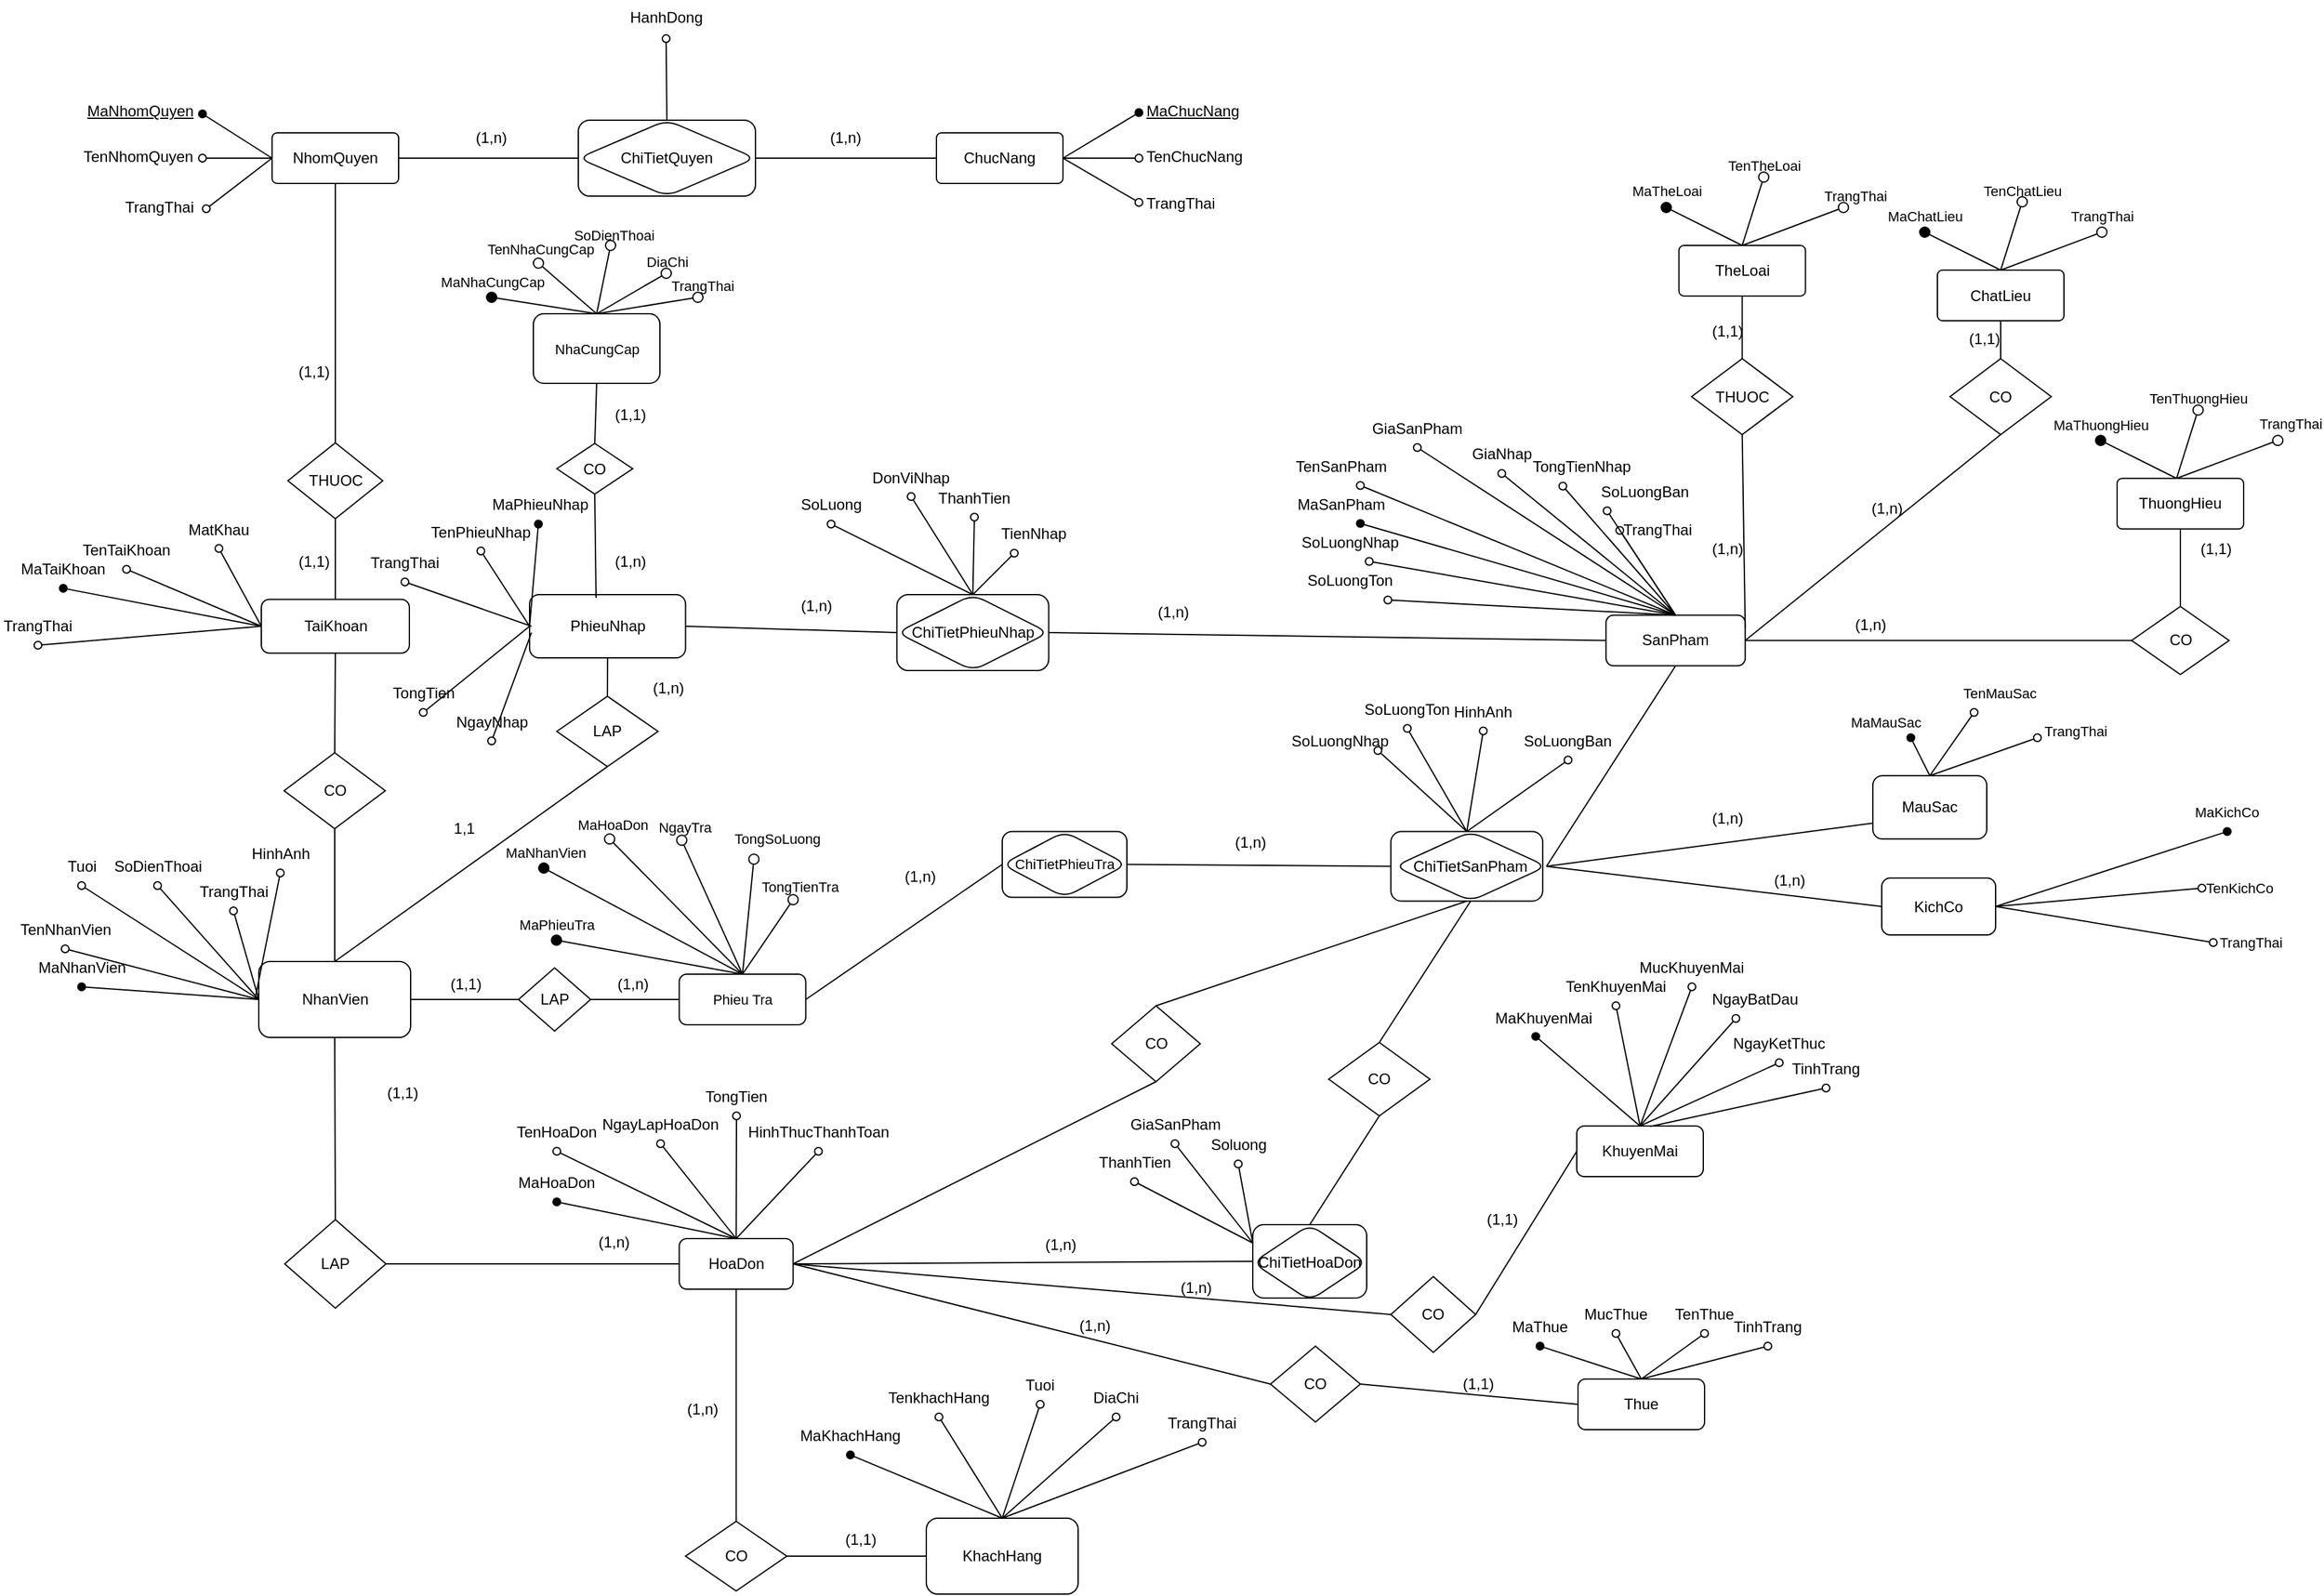 <mxfile version="22.0.4" type="github">
  <diagram name="Trang-1" id="Xd1AOr_UmLfEILBJ7lOX">
    <mxGraphModel dx="1833" dy="1728" grid="1" gridSize="10" guides="1" tooltips="1" connect="1" arrows="1" fold="1" page="1" pageScale="1" pageWidth="827" pageHeight="1169" math="0" shadow="0">
      <root>
        <mxCell id="0" />
        <mxCell id="1" parent="0" />
        <mxCell id="Dkv6TsYvIZMcSx40drt8-85" value="" style="rounded=1;whiteSpace=wrap;html=1;" parent="1" vertex="1">
          <mxGeometry x="240" y="898" width="90" height="58" as="geometry" />
        </mxCell>
        <mxCell id="PM242X6e5oSsGlfuOUJ1-1" value="SanPham" style="rounded=1;whiteSpace=wrap;html=1;" parent="1" vertex="1">
          <mxGeometry x="519.12" y="416.25" width="110" height="40" as="geometry" />
        </mxCell>
        <mxCell id="PM242X6e5oSsGlfuOUJ1-13" value="" style="endArrow=none;html=1;rounded=0;exitX=0.75;exitY=1;exitDx=0;exitDy=0;entryX=0.5;entryY=0;entryDx=0;entryDy=0;endFill=0;startArrow=oval;startFill=1;" parent="1" source="pC0Z1oo3ewKHqse8sjFG-4" target="PM242X6e5oSsGlfuOUJ1-1" edge="1">
          <mxGeometry width="50" height="50" relative="1" as="geometry">
            <mxPoint x="435" y="318.75" as="sourcePoint" />
            <mxPoint x="780" y="353.75" as="targetPoint" />
          </mxGeometry>
        </mxCell>
        <mxCell id="PM242X6e5oSsGlfuOUJ1-14" value="" style="endArrow=oval;html=1;rounded=0;exitX=0.5;exitY=0;exitDx=0;exitDy=0;entryX=0.75;entryY=1;entryDx=0;entryDy=0;endFill=0;startArrow=none;startFill=0;" parent="1" source="PM242X6e5oSsGlfuOUJ1-1" target="pC0Z1oo3ewKHqse8sjFG-5" edge="1">
          <mxGeometry width="50" height="50" relative="1" as="geometry">
            <mxPoint x="730" y="403.75" as="sourcePoint" />
            <mxPoint x="435" y="303.75" as="targetPoint" />
          </mxGeometry>
        </mxCell>
        <mxCell id="PM242X6e5oSsGlfuOUJ1-15" value="" style="endArrow=oval;html=1;rounded=0;exitX=0.5;exitY=0;exitDx=0;exitDy=0;endFill=0;entryX=0.5;entryY=1;entryDx=0;entryDy=0;" parent="1" source="PM242X6e5oSsGlfuOUJ1-1" target="pC0Z1oo3ewKHqse8sjFG-6" edge="1">
          <mxGeometry width="50" height="50" relative="1" as="geometry">
            <mxPoint x="730" y="403.75" as="sourcePoint" />
            <mxPoint x="490" y="303.75" as="targetPoint" />
          </mxGeometry>
        </mxCell>
        <mxCell id="PM242X6e5oSsGlfuOUJ1-16" value="" style="endArrow=none;html=1;rounded=0;exitX=0.75;exitY=1;exitDx=0;exitDy=0;entryX=0.5;entryY=0;entryDx=0;entryDy=0;endFill=0;startArrow=oval;startFill=0;" parent="1" source="pC0Z1oo3ewKHqse8sjFG-3" target="PM242X6e5oSsGlfuOUJ1-1" edge="1">
          <mxGeometry width="50" height="50" relative="1" as="geometry">
            <mxPoint x="426" y="343.75" as="sourcePoint" />
            <mxPoint x="780" y="353.75" as="targetPoint" />
          </mxGeometry>
        </mxCell>
        <mxCell id="PM242X6e5oSsGlfuOUJ1-17" value="" style="endArrow=oval;html=1;rounded=0;exitX=0.5;exitY=0;exitDx=0;exitDy=0;entryX=0.5;entryY=1;entryDx=0;entryDy=0;endFill=0;" parent="1" source="PM242X6e5oSsGlfuOUJ1-1" target="pC0Z1oo3ewKHqse8sjFG-7" edge="1">
          <mxGeometry width="50" height="50" relative="1" as="geometry">
            <mxPoint x="730" y="403.75" as="sourcePoint" />
            <mxPoint x="535.251" y="314.428" as="targetPoint" />
          </mxGeometry>
        </mxCell>
        <mxCell id="PM242X6e5oSsGlfuOUJ1-18" value="" style="endArrow=oval;html=1;rounded=0;exitX=0.5;exitY=0;exitDx=0;exitDy=0;entryX=0;entryY=1;entryDx=0;entryDy=0;endFill=0;" parent="1" source="PM242X6e5oSsGlfuOUJ1-1" target="pC0Z1oo3ewKHqse8sjFG-9" edge="1">
          <mxGeometry width="50" height="50" relative="1" as="geometry">
            <mxPoint x="730" y="403.75" as="sourcePoint" />
            <mxPoint x="610" y="343.75" as="targetPoint" />
          </mxGeometry>
        </mxCell>
        <mxCell id="PM242X6e5oSsGlfuOUJ1-20" value="" style="endArrow=oval;html=1;rounded=0;entryX=0.25;entryY=1;entryDx=0;entryDy=0;endFill=0;exitX=0.5;exitY=0;exitDx=0;exitDy=0;" parent="1" source="PM242X6e5oSsGlfuOUJ1-1" target="pC0Z1oo3ewKHqse8sjFG-8" edge="1">
          <mxGeometry width="50" height="50" relative="1" as="geometry">
            <mxPoint x="510" y="403.75" as="sourcePoint" />
            <mxPoint x="581.13" y="333.928" as="targetPoint" />
          </mxGeometry>
        </mxCell>
        <mxCell id="PM242X6e5oSsGlfuOUJ1-21" value="" style="endArrow=oval;html=1;rounded=0;exitX=0.5;exitY=0;exitDx=0;exitDy=0;entryX=1;entryY=1;entryDx=0;entryDy=0;endFill=0;startArrow=none;startFill=0;" parent="1" source="PM242X6e5oSsGlfuOUJ1-1" target="pC0Z1oo3ewKHqse8sjFG-2" edge="1">
          <mxGeometry width="50" height="50" relative="1" as="geometry">
            <mxPoint x="760" y="403.75" as="sourcePoint" />
            <mxPoint x="390" y="398.75" as="targetPoint" />
          </mxGeometry>
        </mxCell>
        <mxCell id="PM242X6e5oSsGlfuOUJ1-23" value="" style="endArrow=oval;html=1;rounded=0;exitX=0.5;exitY=0;exitDx=0;exitDy=0;entryX=0;entryY=0.5;entryDx=0;entryDy=0;endFill=0;" parent="1" source="PM242X6e5oSsGlfuOUJ1-1" target="pC0Z1oo3ewKHqse8sjFG-10" edge="1">
          <mxGeometry width="50" height="50" relative="1" as="geometry">
            <mxPoint x="760" y="403.75" as="sourcePoint" />
            <mxPoint x="610" y="388.75" as="targetPoint" />
          </mxGeometry>
        </mxCell>
        <mxCell id="eqwP9qiOAaN0ATWlcKP6-10" style="edgeStyle=none;shape=connector;rounded=0;orthogonalLoop=1;jettySize=auto;html=1;exitX=1;exitY=0.5;exitDx=0;exitDy=0;entryX=0;entryY=0.5;entryDx=0;entryDy=0;labelBackgroundColor=default;strokeColor=default;align=center;verticalAlign=middle;fontFamily=Helvetica;fontSize=11;fontColor=default;endArrow=none;endFill=0;" parent="1" source="PM242X6e5oSsGlfuOUJ1-34" target="eqwP9qiOAaN0ATWlcKP6-2" edge="1">
          <mxGeometry relative="1" as="geometry">
            <mxPoint x="990" y="449.5" as="sourcePoint" />
            <mxPoint x="1170" y="448.25" as="targetPoint" />
          </mxGeometry>
        </mxCell>
        <mxCell id="PM242X6e5oSsGlfuOUJ1-24" value="" style="rounded=1;whiteSpace=wrap;html=1;" parent="1" vertex="1">
          <mxGeometry x="349.12" y="587.25" width="120" height="55" as="geometry" />
        </mxCell>
        <mxCell id="PM242X6e5oSsGlfuOUJ1-26" value="" style="endArrow=oval;html=1;rounded=0;exitX=0.5;exitY=0;exitDx=0;exitDy=0;endFill=0;entryX=0.5;entryY=1;entryDx=0;entryDy=0;" parent="1" source="PM242X6e5oSsGlfuOUJ1-24" target="pC0Z1oo3ewKHqse8sjFG-13" edge="1">
          <mxGeometry width="50" height="50" relative="1" as="geometry">
            <mxPoint x="89.12" y="674.75" as="sourcePoint" />
            <mxPoint x="389.12" y="502.25" as="targetPoint" />
          </mxGeometry>
        </mxCell>
        <mxCell id="PM242X6e5oSsGlfuOUJ1-28" value="" style="endArrow=oval;html=1;rounded=0;exitX=0.5;exitY=0;exitDx=0;exitDy=0;endFill=0;entryX=0.5;entryY=1;entryDx=0;entryDy=0;" parent="1" source="PM242X6e5oSsGlfuOUJ1-24" target="pC0Z1oo3ewKHqse8sjFG-12" edge="1">
          <mxGeometry width="50" height="50" relative="1" as="geometry">
            <mxPoint x="239.12" y="554.75" as="sourcePoint" />
            <mxPoint x="329.12" y="512.25" as="targetPoint" />
          </mxGeometry>
        </mxCell>
        <mxCell id="PM242X6e5oSsGlfuOUJ1-30" value="" style="endArrow=oval;html=1;rounded=0;exitX=0.5;exitY=0;exitDx=0;exitDy=0;endFill=0;entryX=0.5;entryY=1;entryDx=0;entryDy=0;" parent="1" source="PM242X6e5oSsGlfuOUJ1-24" target="pC0Z1oo3ewKHqse8sjFG-14" edge="1">
          <mxGeometry width="50" height="50" relative="1" as="geometry">
            <mxPoint x="129.12" y="514.75" as="sourcePoint" />
            <mxPoint x="470.62" y="522.25" as="targetPoint" />
          </mxGeometry>
        </mxCell>
        <mxCell id="PM242X6e5oSsGlfuOUJ1-32" value="" style="endArrow=oval;html=1;rounded=0;exitX=0.5;exitY=0;exitDx=0;exitDy=0;endFill=0;entryX=1;entryY=0.75;entryDx=0;entryDy=0;" parent="1" source="PM242X6e5oSsGlfuOUJ1-24" target="pC0Z1oo3ewKHqse8sjFG-11" edge="1">
          <mxGeometry width="50" height="50" relative="1" as="geometry">
            <mxPoint x="129.12" y="514.75" as="sourcePoint" />
            <mxPoint x="299.12" y="542.25" as="targetPoint" />
          </mxGeometry>
        </mxCell>
        <mxCell id="eqwP9qiOAaN0ATWlcKP6-11" style="edgeStyle=none;shape=connector;rounded=0;orthogonalLoop=1;jettySize=auto;html=1;exitX=1;exitY=0.5;exitDx=0;exitDy=0;entryX=0;entryY=0.75;entryDx=0;entryDy=0;labelBackgroundColor=default;strokeColor=default;align=center;verticalAlign=middle;fontFamily=Helvetica;fontSize=11;fontColor=default;endArrow=none;endFill=0;" parent="1" source="PM242X6e5oSsGlfuOUJ1-34" target="eqwP9qiOAaN0ATWlcKP6-1" edge="1">
          <mxGeometry relative="1" as="geometry" />
        </mxCell>
        <mxCell id="PM242X6e5oSsGlfuOUJ1-34" value="ChiTietSanPham" style="rhombus;whiteSpace=wrap;html=1;rounded=1;" parent="1" vertex="1">
          <mxGeometry x="352.12" y="587.25" width="120" height="55" as="geometry" />
        </mxCell>
        <mxCell id="eqwP9qiOAaN0ATWlcKP6-12" style="edgeStyle=none;shape=connector;rounded=0;orthogonalLoop=1;jettySize=auto;html=1;labelBackgroundColor=default;strokeColor=default;align=center;verticalAlign=middle;fontFamily=Helvetica;fontSize=11;fontColor=default;endArrow=none;endFill=0;startArrow=oval;startFill=1;entryX=0.5;entryY=0;entryDx=0;entryDy=0;" parent="1" target="eqwP9qiOAaN0ATWlcKP6-1" edge="1">
          <mxGeometry relative="1" as="geometry">
            <mxPoint x="760" y="513.13" as="sourcePoint" />
          </mxGeometry>
        </mxCell>
        <mxCell id="eqwP9qiOAaN0ATWlcKP6-13" style="edgeStyle=none;shape=connector;rounded=0;orthogonalLoop=1;jettySize=auto;html=1;labelBackgroundColor=default;strokeColor=default;align=center;verticalAlign=middle;fontFamily=Helvetica;fontSize=11;fontColor=default;endArrow=none;endFill=0;startArrow=oval;startFill=0;entryX=0.5;entryY=0;entryDx=0;entryDy=0;" parent="1" target="eqwP9qiOAaN0ATWlcKP6-1" edge="1">
          <mxGeometry relative="1" as="geometry">
            <mxPoint x="810" y="493.13" as="sourcePoint" />
            <Array as="points" />
          </mxGeometry>
        </mxCell>
        <mxCell id="eqwP9qiOAaN0ATWlcKP6-14" style="edgeStyle=none;shape=connector;rounded=0;orthogonalLoop=1;jettySize=auto;html=1;labelBackgroundColor=default;strokeColor=default;align=center;verticalAlign=middle;fontFamily=Helvetica;fontSize=11;fontColor=default;endArrow=none;endFill=0;startArrow=oval;startFill=0;entryX=0.5;entryY=0;entryDx=0;entryDy=0;" parent="1" target="eqwP9qiOAaN0ATWlcKP6-1" edge="1">
          <mxGeometry relative="1" as="geometry">
            <mxPoint x="810" y="543.13" as="targetPoint" />
            <mxPoint x="860" y="513.13" as="sourcePoint" />
          </mxGeometry>
        </mxCell>
        <mxCell id="eqwP9qiOAaN0ATWlcKP6-1" value="MauSac" style="rounded=1;whiteSpace=wrap;html=1;" parent="1" vertex="1">
          <mxGeometry x="730" y="543.13" width="90" height="50" as="geometry" />
        </mxCell>
        <mxCell id="eqwP9qiOAaN0ATWlcKP6-15" style="edgeStyle=none;shape=connector;rounded=0;orthogonalLoop=1;jettySize=auto;html=1;labelBackgroundColor=default;strokeColor=default;align=center;verticalAlign=middle;fontFamily=Helvetica;fontSize=11;fontColor=default;endArrow=none;endFill=0;startArrow=oval;startFill=1;entryX=1;entryY=0.5;entryDx=0;entryDy=0;exitX=0.5;exitY=1;exitDx=0;exitDy=0;" parent="1" source="eqwP9qiOAaN0ATWlcKP6-18" target="eqwP9qiOAaN0ATWlcKP6-2" edge="1">
          <mxGeometry relative="1" as="geometry">
            <mxPoint x="1000" y="600" as="sourcePoint" />
            <mxPoint x="958" y="609" as="targetPoint" />
          </mxGeometry>
        </mxCell>
        <mxCell id="eqwP9qiOAaN0ATWlcKP6-16" style="edgeStyle=none;shape=connector;rounded=0;orthogonalLoop=1;jettySize=auto;html=1;labelBackgroundColor=default;strokeColor=default;align=center;verticalAlign=middle;fontFamily=Helvetica;fontSize=11;fontColor=default;endArrow=none;endFill=0;startArrow=oval;startFill=0;entryX=1;entryY=0.5;entryDx=0;entryDy=0;exitX=0;exitY=0.5;exitDx=0;exitDy=0;" parent="1" source="eqwP9qiOAaN0ATWlcKP6-20" target="eqwP9qiOAaN0ATWlcKP6-2" edge="1">
          <mxGeometry relative="1" as="geometry">
            <mxPoint x="1001" y="624" as="sourcePoint" />
          </mxGeometry>
        </mxCell>
        <mxCell id="eqwP9qiOAaN0ATWlcKP6-17" style="edgeStyle=none;shape=connector;rounded=0;orthogonalLoop=1;jettySize=auto;html=1;labelBackgroundColor=default;strokeColor=default;align=center;verticalAlign=middle;fontFamily=Helvetica;fontSize=11;fontColor=default;endArrow=none;endFill=0;startArrow=oval;startFill=0;entryX=1;entryY=0.5;entryDx=0;entryDy=0;exitX=0;exitY=0.5;exitDx=0;exitDy=0;" parent="1" source="eqwP9qiOAaN0ATWlcKP6-19" target="eqwP9qiOAaN0ATWlcKP6-2" edge="1">
          <mxGeometry relative="1" as="geometry">
            <mxPoint x="1031" y="651.5" as="sourcePoint" />
            <Array as="points" />
            <mxPoint x="971" y="631.5" as="targetPoint" />
          </mxGeometry>
        </mxCell>
        <mxCell id="eqwP9qiOAaN0ATWlcKP6-2" value="KichCo" style="rounded=1;whiteSpace=wrap;html=1;" parent="1" vertex="1">
          <mxGeometry x="737" y="624" width="90" height="45" as="geometry" />
        </mxCell>
        <mxCell id="eqwP9qiOAaN0ATWlcKP6-18" value="MaKichCo" style="text;html=1;strokeColor=none;fillColor=none;align=center;verticalAlign=middle;whiteSpace=wrap;rounded=0;fontSize=11;fontFamily=Helvetica;fontColor=default;" parent="1" vertex="1">
          <mxGeometry x="980" y="557.25" width="60" height="30" as="geometry" />
        </mxCell>
        <mxCell id="eqwP9qiOAaN0ATWlcKP6-19" value="TrangThai" style="text;html=1;strokeColor=none;fillColor=none;align=center;verticalAlign=middle;whiteSpace=wrap;rounded=0;fontSize=11;fontFamily=Helvetica;fontColor=default;" parent="1" vertex="1">
          <mxGeometry x="999" y="660" width="60" height="30" as="geometry" />
        </mxCell>
        <mxCell id="eqwP9qiOAaN0ATWlcKP6-20" value="TenKichCo" style="text;html=1;strokeColor=none;fillColor=none;align=center;verticalAlign=middle;whiteSpace=wrap;rounded=0;fontSize=11;fontFamily=Helvetica;fontColor=default;" parent="1" vertex="1">
          <mxGeometry x="990" y="617" width="60" height="30" as="geometry" />
        </mxCell>
        <mxCell id="eqwP9qiOAaN0ATWlcKP6-22" value="MaMauSac" style="text;html=1;align=center;verticalAlign=middle;resizable=0;points=[];autosize=1;strokeColor=none;fillColor=none;fontSize=11;fontFamily=Helvetica;fontColor=default;" parent="1" vertex="1">
          <mxGeometry x="700" y="485.63" width="80" height="30" as="geometry" />
        </mxCell>
        <mxCell id="eqwP9qiOAaN0ATWlcKP6-23" value="TenMauSac" style="text;html=1;align=center;verticalAlign=middle;resizable=0;points=[];autosize=1;strokeColor=none;fillColor=none;fontSize=11;fontFamily=Helvetica;fontColor=default;" parent="1" vertex="1">
          <mxGeometry x="790" y="463.13" width="80" height="30" as="geometry" />
        </mxCell>
        <mxCell id="eqwP9qiOAaN0ATWlcKP6-24" value="TrangThai" style="text;html=1;align=center;verticalAlign=middle;resizable=0;points=[];autosize=1;strokeColor=none;fillColor=none;fontSize=11;fontFamily=Helvetica;fontColor=default;" parent="1" vertex="1">
          <mxGeometry x="855" y="493.13" width="70" height="30" as="geometry" />
        </mxCell>
        <mxCell id="pC0Z1oo3ewKHqse8sjFG-2" value="SoLuongTon" style="text;html=1;strokeColor=none;fillColor=none;align=center;verticalAlign=middle;whiteSpace=wrap;rounded=0;" parent="1" vertex="1">
          <mxGeometry x="286.75" y="374.25" width="60" height="30" as="geometry" />
        </mxCell>
        <mxCell id="pC0Z1oo3ewKHqse8sjFG-3" value="SoLuongNhap" style="text;html=1;strokeColor=none;fillColor=none;align=center;verticalAlign=middle;whiteSpace=wrap;rounded=0;" parent="1" vertex="1">
          <mxGeometry x="287" y="343.75" width="60" height="30" as="geometry" />
        </mxCell>
        <mxCell id="pC0Z1oo3ewKHqse8sjFG-4" value="&lt;span style=&quot;border-color: var(--border-color);&quot;&gt;MaSanPham&lt;/span&gt;" style="text;html=1;strokeColor=none;fillColor=none;align=center;verticalAlign=middle;whiteSpace=wrap;rounded=0;" parent="1" vertex="1">
          <mxGeometry x="280" y="313.75" width="60" height="30" as="geometry" />
        </mxCell>
        <mxCell id="pC0Z1oo3ewKHqse8sjFG-5" value="TenSanPham" style="text;html=1;strokeColor=none;fillColor=none;align=center;verticalAlign=middle;whiteSpace=wrap;rounded=0;" parent="1" vertex="1">
          <mxGeometry x="280" y="283.75" width="60" height="30" as="geometry" />
        </mxCell>
        <mxCell id="pC0Z1oo3ewKHqse8sjFG-6" value="GiaSanPham" style="text;html=1;strokeColor=none;fillColor=none;align=center;verticalAlign=middle;whiteSpace=wrap;rounded=0;" parent="1" vertex="1">
          <mxGeometry x="340" y="253.75" width="60" height="30" as="geometry" />
        </mxCell>
        <mxCell id="pC0Z1oo3ewKHqse8sjFG-7" value="GiaNhap" style="text;html=1;strokeColor=none;fillColor=none;align=center;verticalAlign=middle;whiteSpace=wrap;rounded=0;" parent="1" vertex="1">
          <mxGeometry x="406.75" y="274.25" width="60" height="30" as="geometry" />
        </mxCell>
        <mxCell id="pC0Z1oo3ewKHqse8sjFG-8" value="TongTienNhap" style="text;html=1;strokeColor=none;fillColor=none;align=center;verticalAlign=middle;whiteSpace=wrap;rounded=0;" parent="1" vertex="1">
          <mxGeometry x="470" y="284.25" width="60" height="30" as="geometry" />
        </mxCell>
        <mxCell id="pC0Z1oo3ewKHqse8sjFG-9" value="SoLuongBan" style="text;html=1;strokeColor=none;fillColor=none;align=center;verticalAlign=middle;whiteSpace=wrap;rounded=0;" parent="1" vertex="1">
          <mxGeometry x="520" y="303.75" width="60" height="30" as="geometry" />
        </mxCell>
        <mxCell id="pC0Z1oo3ewKHqse8sjFG-10" value="TrangThai" style="text;html=1;strokeColor=none;fillColor=none;align=center;verticalAlign=middle;whiteSpace=wrap;rounded=0;" parent="1" vertex="1">
          <mxGeometry x="530" y="334.25" width="60" height="30" as="geometry" />
        </mxCell>
        <mxCell id="pC0Z1oo3ewKHqse8sjFG-11" value="SoLuongNhap" style="text;html=1;strokeColor=none;fillColor=none;align=center;verticalAlign=middle;whiteSpace=wrap;rounded=0;" parent="1" vertex="1">
          <mxGeometry x="278.87" y="500.75" width="60" height="30" as="geometry" />
        </mxCell>
        <mxCell id="pC0Z1oo3ewKHqse8sjFG-12" value="SoLuongTon" style="text;html=1;strokeColor=none;fillColor=none;align=center;verticalAlign=middle;whiteSpace=wrap;rounded=0;" parent="1" vertex="1">
          <mxGeometry x="332.12" y="475.75" width="60" height="30" as="geometry" />
        </mxCell>
        <mxCell id="pC0Z1oo3ewKHqse8sjFG-13" value="HinhAnh" style="text;html=1;strokeColor=none;fillColor=none;align=center;verticalAlign=middle;whiteSpace=wrap;rounded=0;" parent="1" vertex="1">
          <mxGeometry x="392.12" y="477.75" width="60" height="30" as="geometry" />
        </mxCell>
        <mxCell id="pC0Z1oo3ewKHqse8sjFG-14" value="SoLuongBan" style="text;html=1;strokeColor=none;fillColor=none;align=center;verticalAlign=middle;whiteSpace=wrap;rounded=0;" parent="1" vertex="1">
          <mxGeometry x="459.12" y="500.75" width="60" height="30" as="geometry" />
        </mxCell>
        <mxCell id="kI8C-P2lpo28JL7ZCdTE-3" value="NhomQuyen" style="rounded=1;arcSize=10;whiteSpace=wrap;html=1;align=center;" parent="1" vertex="1">
          <mxGeometry x="-535" y="35" width="100" height="40" as="geometry" />
        </mxCell>
        <mxCell id="kI8C-P2lpo28JL7ZCdTE-4" value="ChucNang" style="rounded=1;arcSize=10;whiteSpace=wrap;html=1;align=center;" parent="1" vertex="1">
          <mxGeometry x="-10" y="35" width="100" height="40" as="geometry" />
        </mxCell>
        <mxCell id="kI8C-P2lpo28JL7ZCdTE-5" value="ChiTietQuyen" style="shape=associativeEntity;whiteSpace=wrap;html=1;align=center;rounded=1;" parent="1" vertex="1">
          <mxGeometry x="-293" y="25" width="140" height="60" as="geometry" />
        </mxCell>
        <mxCell id="kI8C-P2lpo28JL7ZCdTE-6" value="MaNhomQuyen" style="text;strokeColor=none;fillColor=none;spacingLeft=4;spacingRight=4;overflow=hidden;rotatable=0;points=[[0,0.5],[1,0.5]];portConstraint=eastwest;fontSize=12;whiteSpace=wrap;html=1;fontStyle=4" parent="1" vertex="1">
          <mxGeometry x="-687" y="4" width="100" height="30" as="geometry" />
        </mxCell>
        <mxCell id="kI8C-P2lpo28JL7ZCdTE-7" value="TenNhomQuyen" style="text;strokeColor=none;fillColor=none;spacingLeft=4;spacingRight=4;overflow=hidden;rotatable=0;points=[[0,0.5],[1,0.5]];portConstraint=eastwest;fontSize=12;whiteSpace=wrap;html=1;" parent="1" vertex="1">
          <mxGeometry x="-690" y="40" width="100" height="30" as="geometry" />
        </mxCell>
        <mxCell id="kI8C-P2lpo28JL7ZCdTE-8" value="TrangThai" style="text;strokeColor=none;fillColor=none;spacingLeft=4;spacingRight=4;overflow=hidden;rotatable=0;points=[[0,0.5],[1,0.5]];portConstraint=eastwest;fontSize=12;whiteSpace=wrap;html=1;" parent="1" vertex="1">
          <mxGeometry x="-657" y="80" width="70" height="30" as="geometry" />
        </mxCell>
        <mxCell id="kI8C-P2lpo28JL7ZCdTE-9" value="TrangThai" style="text;strokeColor=none;fillColor=none;spacingLeft=4;spacingRight=4;overflow=hidden;rotatable=0;points=[[0,0.5],[1,0.5]];portConstraint=eastwest;fontSize=12;whiteSpace=wrap;html=1;" parent="1" vertex="1">
          <mxGeometry x="150" y="77" width="70" height="30" as="geometry" />
        </mxCell>
        <mxCell id="kI8C-P2lpo28JL7ZCdTE-10" value="MaChucNang" style="text;strokeColor=none;fillColor=none;spacingLeft=4;spacingRight=4;overflow=hidden;rotatable=0;points=[[0,0.5],[1,0.5]];portConstraint=eastwest;fontSize=12;whiteSpace=wrap;html=1;fontStyle=4" parent="1" vertex="1">
          <mxGeometry x="150" y="4" width="90" height="30" as="geometry" />
        </mxCell>
        <mxCell id="kI8C-P2lpo28JL7ZCdTE-11" value="TenChucNang" style="text;strokeColor=none;fillColor=none;spacingLeft=4;spacingRight=4;overflow=hidden;rotatable=0;points=[[0,0.5],[1,0.5]];portConstraint=eastwest;fontSize=12;whiteSpace=wrap;html=1;" parent="1" vertex="1">
          <mxGeometry x="150" y="40" width="90" height="30" as="geometry" />
        </mxCell>
        <mxCell id="kI8C-P2lpo28JL7ZCdTE-12" value="HanhDong" style="text;strokeColor=none;fillColor=none;spacingLeft=4;spacingRight=4;overflow=hidden;rotatable=0;points=[[0,0.5],[1,0.5]];portConstraint=eastwest;fontSize=12;whiteSpace=wrap;html=1;" parent="1" vertex="1">
          <mxGeometry x="-258" y="-70" width="70" height="30" as="geometry" />
        </mxCell>
        <mxCell id="kI8C-P2lpo28JL7ZCdTE-14" value="" style="endArrow=none;html=1;rounded=0;entryX=0.5;entryY=0;entryDx=0;entryDy=0;startArrow=oval;startFill=0;exitX=0.491;exitY=1.018;exitDx=0;exitDy=0;exitPerimeter=0;" parent="1" source="kI8C-P2lpo28JL7ZCdTE-12" target="kI8C-P2lpo28JL7ZCdTE-5" edge="1">
          <mxGeometry relative="1" as="geometry">
            <mxPoint x="-223" y="-30" as="sourcePoint" />
            <mxPoint x="-140" y="-80" as="targetPoint" />
          </mxGeometry>
        </mxCell>
        <mxCell id="kI8C-P2lpo28JL7ZCdTE-15" value="" style="endArrow=none;html=1;rounded=0;entryX=0;entryY=0.5;entryDx=0;entryDy=0;startArrow=oval;startFill=1;" parent="1" target="kI8C-P2lpo28JL7ZCdTE-3" edge="1">
          <mxGeometry relative="1" as="geometry">
            <mxPoint x="-590" y="20" as="sourcePoint" />
            <mxPoint x="-310" y="-10" as="targetPoint" />
          </mxGeometry>
        </mxCell>
        <mxCell id="kI8C-P2lpo28JL7ZCdTE-16" value="" style="endArrow=none;html=1;rounded=0;entryX=0;entryY=0.5;entryDx=0;entryDy=0;exitX=1;exitY=0.5;exitDx=0;exitDy=0;startArrow=oval;startFill=0;" parent="1" source="kI8C-P2lpo28JL7ZCdTE-7" target="kI8C-P2lpo28JL7ZCdTE-3" edge="1">
          <mxGeometry relative="1" as="geometry">
            <mxPoint x="-470" y="-10" as="sourcePoint" />
            <mxPoint x="-310" y="-10" as="targetPoint" />
          </mxGeometry>
        </mxCell>
        <mxCell id="kI8C-P2lpo28JL7ZCdTE-17" value="" style="endArrow=none;html=1;rounded=0;entryX=0;entryY=0.5;entryDx=0;entryDy=0;startArrow=oval;startFill=0;exitX=1;exitY=0.5;exitDx=0;exitDy=0;" parent="1" source="kI8C-P2lpo28JL7ZCdTE-8" target="kI8C-P2lpo28JL7ZCdTE-3" edge="1">
          <mxGeometry relative="1" as="geometry">
            <mxPoint x="-591" y="82" as="sourcePoint" />
            <mxPoint x="-310" y="-10" as="targetPoint" />
          </mxGeometry>
        </mxCell>
        <mxCell id="kI8C-P2lpo28JL7ZCdTE-19" value="" style="endArrow=none;html=1;rounded=0;entryX=1;entryY=0.5;entryDx=0;entryDy=0;exitX=0;exitY=0.5;exitDx=0;exitDy=0;startArrow=oval;startFill=0;" parent="1" source="kI8C-P2lpo28JL7ZCdTE-11" target="kI8C-P2lpo28JL7ZCdTE-4" edge="1">
          <mxGeometry relative="1" as="geometry">
            <mxPoint x="-470" y="-10" as="sourcePoint" />
            <mxPoint x="-310" y="-10" as="targetPoint" />
          </mxGeometry>
        </mxCell>
        <mxCell id="kI8C-P2lpo28JL7ZCdTE-20" value="" style="endArrow=none;html=1;rounded=0;entryX=1;entryY=0.5;entryDx=0;entryDy=0;exitX=0;exitY=0.5;exitDx=0;exitDy=0;startArrow=oval;startFill=1;" parent="1" source="kI8C-P2lpo28JL7ZCdTE-10" target="kI8C-P2lpo28JL7ZCdTE-4" edge="1">
          <mxGeometry relative="1" as="geometry">
            <mxPoint x="-470" y="-10" as="sourcePoint" />
            <mxPoint x="-310" y="-10" as="targetPoint" />
          </mxGeometry>
        </mxCell>
        <mxCell id="kI8C-P2lpo28JL7ZCdTE-21" value="" style="endArrow=none;html=1;rounded=0;entryX=1;entryY=0.5;entryDx=0;entryDy=0;startArrow=oval;startFill=0;" parent="1" target="kI8C-P2lpo28JL7ZCdTE-4" edge="1">
          <mxGeometry relative="1" as="geometry">
            <mxPoint x="150" y="90" as="sourcePoint" />
            <mxPoint x="-310" y="-10" as="targetPoint" />
          </mxGeometry>
        </mxCell>
        <mxCell id="kI8C-P2lpo28JL7ZCdTE-22" value="" style="endArrow=none;html=1;rounded=0;exitX=1;exitY=0.5;exitDx=0;exitDy=0;entryX=0;entryY=0.5;entryDx=0;entryDy=0;" parent="1" source="kI8C-P2lpo28JL7ZCdTE-3" target="kI8C-P2lpo28JL7ZCdTE-5" edge="1">
          <mxGeometry relative="1" as="geometry">
            <mxPoint x="-470" y="-10" as="sourcePoint" />
            <mxPoint x="-310" y="-10" as="targetPoint" />
          </mxGeometry>
        </mxCell>
        <mxCell id="kI8C-P2lpo28JL7ZCdTE-23" value="" style="endArrow=none;html=1;rounded=0;exitX=1;exitY=0.5;exitDx=0;exitDy=0;entryX=0;entryY=0.5;entryDx=0;entryDy=0;" parent="1" source="kI8C-P2lpo28JL7ZCdTE-5" target="kI8C-P2lpo28JL7ZCdTE-4" edge="1">
          <mxGeometry relative="1" as="geometry">
            <mxPoint x="-470" y="-10" as="sourcePoint" />
            <mxPoint x="-310" y="-10" as="targetPoint" />
          </mxGeometry>
        </mxCell>
        <mxCell id="kI8C-P2lpo28JL7ZCdTE-24" value="(1,n)" style="text;strokeColor=none;fillColor=none;spacingLeft=4;spacingRight=4;overflow=hidden;rotatable=0;points=[[0,0.5],[1,0.5]];portConstraint=eastwest;fontSize=12;whiteSpace=wrap;html=1;" parent="1" vertex="1">
          <mxGeometry x="-380" y="25" width="40" height="30" as="geometry" />
        </mxCell>
        <mxCell id="kI8C-P2lpo28JL7ZCdTE-26" value="(1,n)" style="text;strokeColor=none;fillColor=none;spacingLeft=4;spacingRight=4;overflow=hidden;rotatable=0;points=[[0,0.5],[1,0.5]];portConstraint=eastwest;fontSize=12;whiteSpace=wrap;html=1;" parent="1" vertex="1">
          <mxGeometry x="-100" y="25" width="40" height="30" as="geometry" />
        </mxCell>
        <mxCell id="gwcHlAAq_XRkoSkCd16b-1" value="NhaCungCap" style="whiteSpace=wrap;html=1;align=center;fontSize=11;rounded=1;" parent="1" vertex="1">
          <mxGeometry x="-328.5" y="178" width="100" height="55" as="geometry" />
        </mxCell>
        <mxCell id="gwcHlAAq_XRkoSkCd16b-2" value="Phieu Tra" style="whiteSpace=wrap;html=1;align=center;fontSize=11;rounded=1;" parent="1" vertex="1">
          <mxGeometry x="-213.25" y="700" width="100" height="40" as="geometry" />
        </mxCell>
        <mxCell id="gwcHlAAq_XRkoSkCd16b-3" value="ChiTietPhieuTra" style="shape=associativeEntity;whiteSpace=wrap;html=1;align=center;fontSize=11;rounded=1;" parent="1" vertex="1">
          <mxGeometry x="42" y="587.25" width="98.5" height="52" as="geometry" />
        </mxCell>
        <mxCell id="gwcHlAAq_XRkoSkCd16b-4" style="edgeStyle=none;curved=1;rounded=0;orthogonalLoop=1;jettySize=auto;html=1;exitX=0.5;exitY=0;exitDx=0;exitDy=0;fontSize=11;startSize=8;endSize=8;" parent="1" edge="1">
          <mxGeometry relative="1" as="geometry">
            <mxPoint x="-316.25" y="649.13" as="sourcePoint" />
            <mxPoint x="-316.25" y="649.13" as="targetPoint" />
          </mxGeometry>
        </mxCell>
        <mxCell id="gwcHlAAq_XRkoSkCd16b-10" value="MaNhanVien" style="html=1;verticalAlign=bottom;labelBackgroundColor=none;startArrow=oval;startFill=1;startSize=8;endArrow=none;rounded=0;fillColor=#FFFFFF;strokeColor=#000000;entryX=0.5;entryY=0;entryDx=0;entryDy=0;" parent="1" target="gwcHlAAq_XRkoSkCd16b-2" edge="1">
          <mxGeometry x="-1" y="3" relative="1" as="geometry">
            <mxPoint x="-320.25" y="616.13" as="sourcePoint" />
            <mxPoint x="-190.25" y="541.13" as="targetPoint" />
          </mxGeometry>
        </mxCell>
        <mxCell id="gwcHlAAq_XRkoSkCd16b-11" value="MaPhieuTra" style="verticalAlign=bottom;labelBackgroundColor=none;startArrow=oval;startFill=1;startSize=8;endArrow=none;rounded=0;strokeColor=#000000;entryX=0.5;entryY=0;entryDx=0;entryDy=0;" parent="1" target="gwcHlAAq_XRkoSkCd16b-2" edge="1">
          <mxGeometry x="-1" y="3" relative="1" as="geometry">
            <mxPoint x="-310.25" y="673.13" as="sourcePoint" />
            <mxPoint x="-241.25" y="628.13" as="targetPoint" />
            <mxPoint as="offset" />
          </mxGeometry>
        </mxCell>
        <mxCell id="gwcHlAAq_XRkoSkCd16b-12" value="MaHoaDon" style="html=1;verticalAlign=bottom;labelBackgroundColor=none;startArrow=oval;startFill=0;startSize=8;endArrow=none;rounded=0;entryX=0.5;entryY=0;entryDx=0;entryDy=0;" parent="1" target="gwcHlAAq_XRkoSkCd16b-2" edge="1">
          <mxGeometry x="-1" y="3" relative="1" as="geometry">
            <mxPoint x="-268.25" y="593.13" as="sourcePoint" />
            <mxPoint x="-89.25" y="558.13" as="targetPoint" />
          </mxGeometry>
        </mxCell>
        <mxCell id="gwcHlAAq_XRkoSkCd16b-13" value="SoDienThoai" style="html=1;verticalAlign=bottom;labelBackgroundColor=none;startArrow=oval;startFill=0;startSize=8;endArrow=none;rounded=0;entryX=0.5;entryY=0;entryDx=0;entryDy=0;" parent="1" target="gwcHlAAq_XRkoSkCd16b-1" edge="1">
          <mxGeometry x="-1" y="3" relative="1" as="geometry">
            <mxPoint x="-267.5" y="124" as="sourcePoint" />
            <mxPoint x="79.5" y="322" as="targetPoint" />
          </mxGeometry>
        </mxCell>
        <mxCell id="gwcHlAAq_XRkoSkCd16b-14" value="TenNhaCungCap" style="html=1;verticalAlign=bottom;labelBackgroundColor=none;startArrow=oval;startFill=0;startSize=8;endArrow=none;rounded=0;entryX=0.5;entryY=0;entryDx=0;entryDy=0;" parent="1" target="gwcHlAAq_XRkoSkCd16b-1" edge="1">
          <mxGeometry x="-1" y="3" relative="1" as="geometry">
            <mxPoint x="-324.5" y="138" as="sourcePoint" />
            <mxPoint x="-170.5" y="98" as="targetPoint" />
            <mxPoint as="offset" />
          </mxGeometry>
        </mxCell>
        <mxCell id="gwcHlAAq_XRkoSkCd16b-15" value="MaNhaCungCap" style="html=1;verticalAlign=bottom;labelBackgroundColor=none;startArrow=oval;startFill=1;startSize=8;endArrow=none;rounded=0;entryX=0.5;entryY=0;entryDx=0;entryDy=0;" parent="1" target="gwcHlAAq_XRkoSkCd16b-1" edge="1">
          <mxGeometry x="-1" y="3" relative="1" as="geometry">
            <mxPoint x="-361.5" y="165" as="sourcePoint" />
            <mxPoint x="-234.5" y="122" as="targetPoint" />
          </mxGeometry>
        </mxCell>
        <mxCell id="gwcHlAAq_XRkoSkCd16b-21" value="TongTienTra" style="html=1;verticalAlign=bottom;labelBackgroundColor=none;startArrow=oval;startFill=0;startSize=8;endArrow=none;rounded=0;entryX=0.5;entryY=0;entryDx=0;entryDy=0;" parent="1" target="gwcHlAAq_XRkoSkCd16b-2" edge="1">
          <mxGeometry x="-1" y="4" relative="1" as="geometry">
            <mxPoint x="-123.25" y="641.13" as="sourcePoint" />
            <mxPoint x="270.75" y="781.13" as="targetPoint" />
            <mxPoint x="2" y="-3" as="offset" />
          </mxGeometry>
        </mxCell>
        <mxCell id="gwcHlAAq_XRkoSkCd16b-22" value="TongSoLuong" style="html=1;verticalAlign=bottom;labelBackgroundColor=none;startArrow=oval;startFill=0;startSize=8;endArrow=none;rounded=0;entryX=0.5;entryY=0;entryDx=0;entryDy=0;" parent="1" target="gwcHlAAq_XRkoSkCd16b-2" edge="1">
          <mxGeometry x="-1" y="15" relative="1" as="geometry">
            <mxPoint x="-154.25" y="609.13" as="sourcePoint" />
            <mxPoint x="-110.25" y="540.13" as="targetPoint" />
            <mxPoint x="3" y="-9" as="offset" />
          </mxGeometry>
        </mxCell>
        <mxCell id="gwcHlAAq_XRkoSkCd16b-23" value="NgayTra" style="html=1;verticalAlign=bottom;labelBackgroundColor=none;startArrow=oval;startFill=0;startSize=8;endArrow=none;rounded=0;entryX=0.5;entryY=0;entryDx=0;entryDy=0;" parent="1" target="gwcHlAAq_XRkoSkCd16b-2" edge="1">
          <mxGeometry x="-1" y="3" relative="1" as="geometry">
            <mxPoint x="-211.25" y="594.13" as="sourcePoint" />
            <mxPoint x="225.75" y="748.13" as="targetPoint" />
          </mxGeometry>
        </mxCell>
        <mxCell id="gwcHlAAq_XRkoSkCd16b-24" value="TrangThai" style="html=1;verticalAlign=bottom;labelBackgroundColor=none;startArrow=oval;startFill=0;startSize=8;endArrow=none;rounded=0;entryX=0.5;entryY=0;entryDx=0;entryDy=0;" parent="1" target="gwcHlAAq_XRkoSkCd16b-1" edge="1">
          <mxGeometry x="-1" y="4" relative="1" as="geometry">
            <mxPoint x="-198.5" y="165" as="sourcePoint" />
            <mxPoint x="44.5" y="404" as="targetPoint" />
            <mxPoint x="3" y="-4" as="offset" />
          </mxGeometry>
        </mxCell>
        <mxCell id="gwcHlAAq_XRkoSkCd16b-25" value="DiaChi" style="html=1;verticalAlign=bottom;labelBackgroundColor=none;startArrow=oval;startFill=0;startSize=8;endArrow=none;rounded=0;entryX=0.5;entryY=0;entryDx=0;entryDy=0;" parent="1" target="gwcHlAAq_XRkoSkCd16b-1" edge="1">
          <mxGeometry x="-1" relative="1" as="geometry">
            <mxPoint x="-223.5" y="146" as="sourcePoint" />
            <mxPoint x="-223.5" y="141" as="targetPoint" />
            <mxPoint as="offset" />
          </mxGeometry>
        </mxCell>
        <mxCell id="r-frM_LWvgX4qFjNqL1R-6" value="TenThuongHieu" style="html=1;verticalAlign=bottom;labelBackgroundColor=none;startArrow=oval;startFill=0;startSize=8;endArrow=none;rounded=0;" parent="1" edge="1">
          <mxGeometry x="-1" relative="1" as="geometry">
            <mxPoint x="987" y="254.12" as="sourcePoint" />
            <mxPoint x="970" y="308.12" as="targetPoint" />
            <mxPoint as="offset" />
          </mxGeometry>
        </mxCell>
        <mxCell id="r-frM_LWvgX4qFjNqL1R-7" value="TrangThai" style="html=1;verticalAlign=bottom;labelBackgroundColor=none;startArrow=oval;startFill=0;startSize=8;endArrow=none;rounded=0;" parent="1" edge="1">
          <mxGeometry x="-1" y="-11" relative="1" as="geometry">
            <mxPoint x="1050" y="278.12" as="sourcePoint" />
            <mxPoint x="970" y="308.12" as="targetPoint" />
            <mxPoint x="14" y="6" as="offset" />
          </mxGeometry>
        </mxCell>
        <mxCell id="r-frM_LWvgX4qFjNqL1R-8" value="MaThuongHieu" style="html=1;verticalAlign=bottom;labelBackgroundColor=none;startArrow=oval;startFill=1;startSize=8;endArrow=none;rounded=0;entryX=0.5;entryY=0;entryDx=0;entryDy=0;" parent="1" edge="1">
          <mxGeometry x="-1" y="4" relative="1" as="geometry">
            <mxPoint x="910" y="278.12" as="sourcePoint" />
            <mxPoint x="970" y="308.12" as="targetPoint" />
            <mxPoint x="-2" as="offset" />
          </mxGeometry>
        </mxCell>
        <mxCell id="r-frM_LWvgX4qFjNqL1R-15" value="TenTheLoai" style="html=1;verticalAlign=bottom;labelBackgroundColor=none;startArrow=oval;startFill=0;startSize=8;endArrow=none;rounded=0;" parent="1" edge="1">
          <mxGeometry x="-1" relative="1" as="geometry">
            <mxPoint x="643.75" y="70" as="sourcePoint" />
            <mxPoint x="626.75" y="124" as="targetPoint" />
            <mxPoint as="offset" />
          </mxGeometry>
        </mxCell>
        <mxCell id="r-frM_LWvgX4qFjNqL1R-16" value="TrangThai" style="html=1;verticalAlign=bottom;labelBackgroundColor=none;startArrow=oval;startFill=0;startSize=8;endArrow=none;rounded=0;" parent="1" edge="1">
          <mxGeometry x="-1" y="10" relative="1" as="geometry">
            <mxPoint x="706.75" y="94" as="sourcePoint" />
            <mxPoint x="626.75" y="124" as="targetPoint" />
            <mxPoint x="6" y="-9" as="offset" />
          </mxGeometry>
        </mxCell>
        <mxCell id="r-frM_LWvgX4qFjNqL1R-17" value="MaTheLoai" style="html=1;verticalAlign=bottom;labelBackgroundColor=none;startArrow=oval;startFill=1;startSize=8;endArrow=none;rounded=0;entryX=0.5;entryY=0;entryDx=0;entryDy=0;" parent="1" edge="1">
          <mxGeometry x="-1" y="4" relative="1" as="geometry">
            <mxPoint x="566.75" y="94" as="sourcePoint" />
            <mxPoint x="626.75" y="124" as="targetPoint" />
            <mxPoint x="-2" as="offset" />
          </mxGeometry>
        </mxCell>
        <mxCell id="r-frM_LWvgX4qFjNqL1R-18" value="TenChatLieu" style="html=1;verticalAlign=bottom;labelBackgroundColor=none;startArrow=oval;startFill=0;startSize=8;endArrow=none;rounded=0;" parent="1" edge="1">
          <mxGeometry x="-1" relative="1" as="geometry">
            <mxPoint x="848" y="89.5" as="sourcePoint" />
            <mxPoint x="831" y="143.5" as="targetPoint" />
            <mxPoint as="offset" />
          </mxGeometry>
        </mxCell>
        <mxCell id="r-frM_LWvgX4qFjNqL1R-19" value="TrangThai" style="html=1;verticalAlign=bottom;labelBackgroundColor=none;startArrow=oval;startFill=0;startSize=8;endArrow=none;rounded=0;" parent="1" edge="1">
          <mxGeometry x="-1" y="-4" relative="1" as="geometry">
            <mxPoint x="911" y="113.5" as="sourcePoint" />
            <mxPoint x="831" y="143.5" as="targetPoint" />
            <mxPoint x="1" as="offset" />
          </mxGeometry>
        </mxCell>
        <mxCell id="r-frM_LWvgX4qFjNqL1R-20" value="MaChatLieu" style="html=1;verticalAlign=bottom;labelBackgroundColor=none;startArrow=oval;startFill=1;startSize=8;endArrow=none;rounded=0;entryX=0.5;entryY=0;entryDx=0;entryDy=0;" parent="1" edge="1">
          <mxGeometry x="-1" y="4" relative="1" as="geometry">
            <mxPoint x="771" y="113.5" as="sourcePoint" />
            <mxPoint x="831" y="143.5" as="targetPoint" />
            <mxPoint x="-2" as="offset" />
          </mxGeometry>
        </mxCell>
        <mxCell id="r-frM_LWvgX4qFjNqL1R-21" value="ThuongHieu" style="rounded=1;arcSize=10;whiteSpace=wrap;html=1;align=center;" parent="1" vertex="1">
          <mxGeometry x="923" y="308.12" width="100" height="40" as="geometry" />
        </mxCell>
        <mxCell id="r-frM_LWvgX4qFjNqL1R-22" value="TheLoai" style="rounded=1;arcSize=10;whiteSpace=wrap;html=1;align=center;" parent="1" vertex="1">
          <mxGeometry x="576.75" y="124" width="100" height="40" as="geometry" />
        </mxCell>
        <mxCell id="r-frM_LWvgX4qFjNqL1R-23" value="ChatLieu" style="rounded=1;arcSize=10;whiteSpace=wrap;html=1;align=center;" parent="1" vertex="1">
          <mxGeometry x="781" y="143.5" width="100" height="40" as="geometry" />
        </mxCell>
        <mxCell id="Dkv6TsYvIZMcSx40drt8-1" value="KhuyenMai" style="rounded=1;whiteSpace=wrap;html=1;" parent="1" vertex="1">
          <mxGeometry x="496" y="820" width="100" height="40" as="geometry" />
        </mxCell>
        <mxCell id="Dkv6TsYvIZMcSx40drt8-2" value="Thue" style="rounded=1;whiteSpace=wrap;html=1;" parent="1" vertex="1">
          <mxGeometry x="497" y="1020" width="100" height="40" as="geometry" />
        </mxCell>
        <mxCell id="Dkv6TsYvIZMcSx40drt8-3" value="HoaDon" style="rounded=1;whiteSpace=wrap;html=1;" parent="1" vertex="1">
          <mxGeometry x="-213.25" y="909" width="90" height="40" as="geometry" />
        </mxCell>
        <mxCell id="Dkv6TsYvIZMcSx40drt8-5" value="" style="endArrow=oval;html=1;rounded=0;exitX=0.5;exitY=0;exitDx=0;exitDy=0;entryX=0.393;entryY=0.973;entryDx=0;entryDy=0;entryPerimeter=0;endFill=1;" parent="1" source="Dkv6TsYvIZMcSx40drt8-1" target="Dkv6TsYvIZMcSx40drt8-6" edge="1">
          <mxGeometry width="50" height="50" relative="1" as="geometry">
            <mxPoint x="826" y="810" as="sourcePoint" />
            <mxPoint x="496" y="740" as="targetPoint" />
          </mxGeometry>
        </mxCell>
        <mxCell id="Dkv6TsYvIZMcSx40drt8-6" value="MaKhuyenMai" style="text;html=1;strokeColor=none;fillColor=none;align=center;verticalAlign=middle;whiteSpace=wrap;rounded=0;" parent="1" vertex="1">
          <mxGeometry x="440" y="720" width="60" height="30" as="geometry" />
        </mxCell>
        <mxCell id="Dkv6TsYvIZMcSx40drt8-8" value="" style="endArrow=oval;html=1;rounded=0;exitX=0.5;exitY=0;exitDx=0;exitDy=0;entryX=0.5;entryY=1;entryDx=0;entryDy=0;endFill=0;" parent="1" source="Dkv6TsYvIZMcSx40drt8-1" target="Dkv6TsYvIZMcSx40drt8-9" edge="1">
          <mxGeometry width="50" height="50" relative="1" as="geometry">
            <mxPoint x="826" y="810" as="sourcePoint" />
            <mxPoint x="526" y="750" as="targetPoint" />
          </mxGeometry>
        </mxCell>
        <mxCell id="Dkv6TsYvIZMcSx40drt8-9" value="TenKhuyenMai" style="text;html=1;strokeColor=none;fillColor=none;align=center;verticalAlign=middle;whiteSpace=wrap;rounded=0;" parent="1" vertex="1">
          <mxGeometry x="497" y="695" width="60" height="30" as="geometry" />
        </mxCell>
        <mxCell id="Dkv6TsYvIZMcSx40drt8-10" value="" style="endArrow=oval;html=1;rounded=0;exitX=0.5;exitY=0;exitDx=0;exitDy=0;entryX=0.5;entryY=1;entryDx=0;entryDy=0;endFill=0;" parent="1" source="Dkv6TsYvIZMcSx40drt8-1" target="Dkv6TsYvIZMcSx40drt8-11" edge="1">
          <mxGeometry width="50" height="50" relative="1" as="geometry">
            <mxPoint x="826" y="810" as="sourcePoint" />
            <mxPoint x="551" y="730" as="targetPoint" />
          </mxGeometry>
        </mxCell>
        <mxCell id="Dkv6TsYvIZMcSx40drt8-11" value="MucKhuyenMai" style="text;html=1;strokeColor=none;fillColor=none;align=center;verticalAlign=middle;whiteSpace=wrap;rounded=0;" parent="1" vertex="1">
          <mxGeometry x="557" y="680" width="60" height="30" as="geometry" />
        </mxCell>
        <mxCell id="Dkv6TsYvIZMcSx40drt8-13" value="" style="endArrow=oval;html=1;rounded=0;exitX=0.5;exitY=0;exitDx=0;exitDy=0;entryX=0.25;entryY=1;entryDx=0;entryDy=0;endFill=0;" parent="1" source="Dkv6TsYvIZMcSx40drt8-1" target="Dkv6TsYvIZMcSx40drt8-14" edge="1">
          <mxGeometry width="50" height="50" relative="1" as="geometry">
            <mxPoint x="826" y="810" as="sourcePoint" />
            <mxPoint x="616" y="780" as="targetPoint" />
          </mxGeometry>
        </mxCell>
        <mxCell id="Dkv6TsYvIZMcSx40drt8-14" value="NgayBatDau" style="text;html=1;strokeColor=none;fillColor=none;align=center;verticalAlign=middle;whiteSpace=wrap;rounded=0;" parent="1" vertex="1">
          <mxGeometry x="606.75" y="705" width="60" height="30" as="geometry" />
        </mxCell>
        <mxCell id="Dkv6TsYvIZMcSx40drt8-15" value="NgayKetThuc" style="text;html=1;strokeColor=none;fillColor=none;align=center;verticalAlign=middle;whiteSpace=wrap;rounded=0;" parent="1" vertex="1">
          <mxGeometry x="626" y="740" width="60" height="30" as="geometry" />
        </mxCell>
        <mxCell id="Dkv6TsYvIZMcSx40drt8-16" value="" style="endArrow=oval;html=1;rounded=0;exitX=0.5;exitY=0;exitDx=0;exitDy=0;entryX=0.5;entryY=1;entryDx=0;entryDy=0;endFill=0;" parent="1" source="Dkv6TsYvIZMcSx40drt8-1" target="Dkv6TsYvIZMcSx40drt8-15" edge="1">
          <mxGeometry width="50" height="50" relative="1" as="geometry">
            <mxPoint x="826" y="810" as="sourcePoint" />
            <mxPoint x="876" y="760" as="targetPoint" />
          </mxGeometry>
        </mxCell>
        <mxCell id="Dkv6TsYvIZMcSx40drt8-17" value="" style="endArrow=oval;html=1;rounded=0;exitX=0.58;exitY=0.01;exitDx=0;exitDy=0;exitPerimeter=0;entryX=0.5;entryY=1;entryDx=0;entryDy=0;endFill=0;" parent="1" source="Dkv6TsYvIZMcSx40drt8-1" target="Dkv6TsYvIZMcSx40drt8-18" edge="1">
          <mxGeometry width="50" height="50" relative="1" as="geometry">
            <mxPoint x="826" y="810" as="sourcePoint" />
            <mxPoint x="676" y="790" as="targetPoint" />
          </mxGeometry>
        </mxCell>
        <mxCell id="Dkv6TsYvIZMcSx40drt8-18" value="TinhTrang" style="text;html=1;strokeColor=none;fillColor=none;align=center;verticalAlign=middle;whiteSpace=wrap;rounded=0;" parent="1" vertex="1">
          <mxGeometry x="663" y="760" width="60" height="30" as="geometry" />
        </mxCell>
        <mxCell id="Dkv6TsYvIZMcSx40drt8-19" value="" style="endArrow=oval;html=1;rounded=0;exitX=0.5;exitY=0;exitDx=0;exitDy=0;entryX=0.5;entryY=1;entryDx=0;entryDy=0;endFill=1;" parent="1" source="Dkv6TsYvIZMcSx40drt8-2" target="Dkv6TsYvIZMcSx40drt8-20" edge="1">
          <mxGeometry width="50" height="50" relative="1" as="geometry">
            <mxPoint x="517" y="1034" as="sourcePoint" />
            <mxPoint x="477" y="994" as="targetPoint" />
          </mxGeometry>
        </mxCell>
        <mxCell id="Dkv6TsYvIZMcSx40drt8-20" value="MaThue" style="text;html=1;strokeColor=none;fillColor=none;align=center;verticalAlign=middle;whiteSpace=wrap;rounded=0;" parent="1" vertex="1">
          <mxGeometry x="437" y="964" width="60" height="30" as="geometry" />
        </mxCell>
        <mxCell id="Dkv6TsYvIZMcSx40drt8-21" value="" style="endArrow=oval;html=1;rounded=0;exitX=0.5;exitY=0;exitDx=0;exitDy=0;entryX=0.5;entryY=1;entryDx=0;entryDy=0;endFill=0;" parent="1" source="Dkv6TsYvIZMcSx40drt8-2" target="Dkv6TsYvIZMcSx40drt8-22" edge="1">
          <mxGeometry width="50" height="50" relative="1" as="geometry">
            <mxPoint x="528" y="1014" as="sourcePoint" />
            <mxPoint x="537" y="984" as="targetPoint" />
          </mxGeometry>
        </mxCell>
        <mxCell id="Dkv6TsYvIZMcSx40drt8-22" value="MucThue" style="text;html=1;strokeColor=none;fillColor=none;align=center;verticalAlign=middle;whiteSpace=wrap;rounded=0;" parent="1" vertex="1">
          <mxGeometry x="497" y="954" width="60" height="30" as="geometry" />
        </mxCell>
        <mxCell id="Dkv6TsYvIZMcSx40drt8-24" value="TenThue" style="text;html=1;strokeColor=none;fillColor=none;align=center;verticalAlign=middle;whiteSpace=wrap;rounded=0;" parent="1" vertex="1">
          <mxGeometry x="567" y="954" width="60" height="30" as="geometry" />
        </mxCell>
        <mxCell id="Dkv6TsYvIZMcSx40drt8-25" value="" style="endArrow=oval;html=1;rounded=0;exitX=0.5;exitY=0;exitDx=0;exitDy=0;entryX=0.5;entryY=1;entryDx=0;entryDy=0;endFill=0;" parent="1" source="Dkv6TsYvIZMcSx40drt8-2" target="Dkv6TsYvIZMcSx40drt8-24" edge="1">
          <mxGeometry width="50" height="50" relative="1" as="geometry">
            <mxPoint x="517" y="1034" as="sourcePoint" />
            <mxPoint x="567" y="984" as="targetPoint" />
          </mxGeometry>
        </mxCell>
        <mxCell id="Dkv6TsYvIZMcSx40drt8-26" value="" style="endArrow=oval;html=1;rounded=0;exitX=0.5;exitY=0;exitDx=0;exitDy=0;entryX=0.5;entryY=1;entryDx=0;entryDy=0;endFill=0;" parent="1" source="Dkv6TsYvIZMcSx40drt8-2" target="Dkv6TsYvIZMcSx40drt8-27" edge="1">
          <mxGeometry width="50" height="50" relative="1" as="geometry">
            <mxPoint x="527" y="1034" as="sourcePoint" />
            <mxPoint x="617" y="1004" as="targetPoint" />
          </mxGeometry>
        </mxCell>
        <mxCell id="Dkv6TsYvIZMcSx40drt8-27" value="TinhTrang" style="text;html=1;strokeColor=none;fillColor=none;align=center;verticalAlign=middle;whiteSpace=wrap;rounded=0;" parent="1" vertex="1">
          <mxGeometry x="617" y="964" width="60" height="30" as="geometry" />
        </mxCell>
        <mxCell id="Dkv6TsYvIZMcSx40drt8-28" value="" style="endArrow=oval;html=1;rounded=0;exitX=0.5;exitY=0;exitDx=0;exitDy=0;entryX=0.5;entryY=1;entryDx=0;entryDy=0;endFill=1;" parent="1" source="Dkv6TsYvIZMcSx40drt8-3" target="Dkv6TsYvIZMcSx40drt8-31" edge="1">
          <mxGeometry width="50" height="50" relative="1" as="geometry">
            <mxPoint x="-483.25" y="790" as="sourcePoint" />
            <mxPoint x="-253.25" y="820" as="targetPoint" />
          </mxGeometry>
        </mxCell>
        <mxCell id="Dkv6TsYvIZMcSx40drt8-29" value="" style="endArrow=oval;html=1;rounded=0;exitX=0.5;exitY=0;exitDx=0;exitDy=0;endFill=0;entryX=0.5;entryY=1;entryDx=0;entryDy=0;" parent="1" source="Dkv6TsYvIZMcSx40drt8-3" target="Dkv6TsYvIZMcSx40drt8-33" edge="1">
          <mxGeometry width="50" height="50" relative="1" as="geometry">
            <mxPoint x="-483.25" y="790" as="sourcePoint" />
            <mxPoint x="-183.25" y="810" as="targetPoint" />
          </mxGeometry>
        </mxCell>
        <mxCell id="Dkv6TsYvIZMcSx40drt8-30" value="" style="endArrow=oval;html=1;rounded=0;exitX=0.5;exitY=0;exitDx=0;exitDy=0;entryX=0.5;entryY=1;entryDx=0;entryDy=0;endFill=0;" parent="1" source="Dkv6TsYvIZMcSx40drt8-3" target="Dkv6TsYvIZMcSx40drt8-34" edge="1">
          <mxGeometry width="50" height="50" relative="1" as="geometry">
            <mxPoint x="-483.25" y="790" as="sourcePoint" />
            <mxPoint x="-143.25" y="820" as="targetPoint" />
          </mxGeometry>
        </mxCell>
        <mxCell id="Dkv6TsYvIZMcSx40drt8-31" value="MaHoaDon" style="text;html=1;strokeColor=none;fillColor=none;align=center;verticalAlign=middle;whiteSpace=wrap;rounded=0;" parent="1" vertex="1">
          <mxGeometry x="-340" y="850" width="60" height="30" as="geometry" />
        </mxCell>
        <mxCell id="Dkv6TsYvIZMcSx40drt8-33" value="TenHoaDon" style="text;html=1;strokeColor=none;fillColor=none;align=center;verticalAlign=middle;whiteSpace=wrap;rounded=0;" parent="1" vertex="1">
          <mxGeometry x="-340" y="810" width="60" height="30" as="geometry" />
        </mxCell>
        <mxCell id="Dkv6TsYvIZMcSx40drt8-34" value="NgayLapHoaDon" style="text;html=1;strokeColor=none;fillColor=none;align=center;verticalAlign=middle;whiteSpace=wrap;rounded=0;" parent="1" vertex="1">
          <mxGeometry x="-258" y="804" width="60" height="30" as="geometry" />
        </mxCell>
        <mxCell id="Dkv6TsYvIZMcSx40drt8-35" value="" style="endArrow=oval;html=1;rounded=0;exitX=0.5;exitY=0;exitDx=0;exitDy=0;endFill=0;entryX=0.5;entryY=1;entryDx=0;entryDy=0;" parent="1" source="Dkv6TsYvIZMcSx40drt8-3" target="Dkv6TsYvIZMcSx40drt8-36" edge="1">
          <mxGeometry width="50" height="50" relative="1" as="geometry">
            <mxPoint x="-483.25" y="920" as="sourcePoint" />
            <mxPoint x="-113.25" y="850" as="targetPoint" />
          </mxGeometry>
        </mxCell>
        <mxCell id="Dkv6TsYvIZMcSx40drt8-36" value="TongTien" style="text;html=1;strokeColor=none;fillColor=none;align=center;verticalAlign=middle;whiteSpace=wrap;rounded=0;" parent="1" vertex="1">
          <mxGeometry x="-198" y="782" width="60" height="30" as="geometry" />
        </mxCell>
        <mxCell id="Dkv6TsYvIZMcSx40drt8-37" value="" style="endArrow=oval;html=1;rounded=0;exitX=0.5;exitY=0;exitDx=0;exitDy=0;endFill=0;entryX=0.5;entryY=1;entryDx=0;entryDy=0;" parent="1" source="Dkv6TsYvIZMcSx40drt8-3" target="Dkv6TsYvIZMcSx40drt8-40" edge="1">
          <mxGeometry width="50" height="50" relative="1" as="geometry">
            <mxPoint x="-483.25" y="920" as="sourcePoint" />
            <mxPoint x="-73.25" y="860" as="targetPoint" />
          </mxGeometry>
        </mxCell>
        <mxCell id="Dkv6TsYvIZMcSx40drt8-40" value="HinhThucThanhToan" style="text;html=1;strokeColor=none;fillColor=none;align=center;verticalAlign=middle;whiteSpace=wrap;rounded=0;" parent="1" vertex="1">
          <mxGeometry x="-133.25" y="810" width="60" height="30" as="geometry" />
        </mxCell>
        <mxCell id="Dkv6TsYvIZMcSx40drt8-41" value="TaiKhoan" style="rounded=1;whiteSpace=wrap;html=1;" parent="1" vertex="1">
          <mxGeometry x="-543.5" y="403.75" width="117" height="42.5" as="geometry" />
        </mxCell>
        <mxCell id="Dkv6TsYvIZMcSx40drt8-42" value="NhanVien" style="rounded=1;whiteSpace=wrap;html=1;" parent="1" vertex="1">
          <mxGeometry x="-545.5" y="690" width="120" height="60" as="geometry" />
        </mxCell>
        <mxCell id="Dkv6TsYvIZMcSx40drt8-43" value="KhachHang" style="rounded=1;whiteSpace=wrap;html=1;" parent="1" vertex="1">
          <mxGeometry x="-18" y="1130" width="120" height="60" as="geometry" />
        </mxCell>
        <mxCell id="Dkv6TsYvIZMcSx40drt8-46" value="PhieuNhap" style="rounded=1;whiteSpace=wrap;html=1;" parent="1" vertex="1">
          <mxGeometry x="-331.5" y="400" width="123.25" height="50" as="geometry" />
        </mxCell>
        <mxCell id="Dkv6TsYvIZMcSx40drt8-47" value="" style="endArrow=oval;html=1;rounded=0;entryX=0.5;entryY=1;entryDx=0;entryDy=0;endFill=1;exitX=0;exitY=0.5;exitDx=0;exitDy=0;" parent="1" source="Dkv6TsYvIZMcSx40drt8-41" target="Dkv6TsYvIZMcSx40drt8-48" edge="1">
          <mxGeometry width="50" height="50" relative="1" as="geometry">
            <mxPoint x="-620" y="480" as="sourcePoint" />
            <mxPoint x="-657" y="385" as="targetPoint" />
          </mxGeometry>
        </mxCell>
        <mxCell id="Dkv6TsYvIZMcSx40drt8-48" value="MaTaiKhoan" style="text;html=1;strokeColor=none;fillColor=none;align=center;verticalAlign=middle;whiteSpace=wrap;rounded=0;" parent="1" vertex="1">
          <mxGeometry x="-730" y="365" width="60" height="30" as="geometry" />
        </mxCell>
        <mxCell id="Dkv6TsYvIZMcSx40drt8-49" value="TenTaiKhoan" style="text;html=1;strokeColor=none;fillColor=none;align=center;verticalAlign=middle;whiteSpace=wrap;rounded=0;" parent="1" vertex="1">
          <mxGeometry x="-680" y="350" width="60" height="30" as="geometry" />
        </mxCell>
        <mxCell id="Dkv6TsYvIZMcSx40drt8-50" value="" style="endArrow=oval;html=1;rounded=0;exitX=0;exitY=0.5;exitDx=0;exitDy=0;entryX=0.5;entryY=1;entryDx=0;entryDy=0;endFill=0;" parent="1" source="Dkv6TsYvIZMcSx40drt8-41" target="Dkv6TsYvIZMcSx40drt8-49" edge="1">
          <mxGeometry width="50" height="50" relative="1" as="geometry">
            <mxPoint x="-307" y="235" as="sourcePoint" />
            <mxPoint x="-257" y="185" as="targetPoint" />
          </mxGeometry>
        </mxCell>
        <mxCell id="Dkv6TsYvIZMcSx40drt8-51" value="" style="endArrow=oval;html=1;rounded=0;exitX=0;exitY=0.5;exitDx=0;exitDy=0;endFill=0;entryX=0.5;entryY=1;entryDx=0;entryDy=0;" parent="1" source="Dkv6TsYvIZMcSx40drt8-41" target="Dkv6TsYvIZMcSx40drt8-52" edge="1">
          <mxGeometry width="50" height="50" relative="1" as="geometry">
            <mxPoint x="-307" y="235" as="sourcePoint" />
            <mxPoint x="-570" y="370" as="targetPoint" />
          </mxGeometry>
        </mxCell>
        <mxCell id="Dkv6TsYvIZMcSx40drt8-52" value="MatKhau" style="text;html=1;strokeColor=none;fillColor=none;align=center;verticalAlign=middle;whiteSpace=wrap;rounded=0;" parent="1" vertex="1">
          <mxGeometry x="-607" y="333.5" width="60" height="30" as="geometry" />
        </mxCell>
        <mxCell id="Dkv6TsYvIZMcSx40drt8-54" value="TrangThai" style="text;html=1;strokeColor=none;fillColor=none;align=center;verticalAlign=middle;whiteSpace=wrap;rounded=0;" parent="1" vertex="1">
          <mxGeometry x="-750" y="410" width="60" height="30" as="geometry" />
        </mxCell>
        <mxCell id="Dkv6TsYvIZMcSx40drt8-55" value="" style="endArrow=oval;html=1;rounded=0;exitX=0;exitY=0.5;exitDx=0;exitDy=0;entryX=0.5;entryY=1;entryDx=0;entryDy=0;endFill=0;" parent="1" source="Dkv6TsYvIZMcSx40drt8-41" target="Dkv6TsYvIZMcSx40drt8-54" edge="1">
          <mxGeometry width="50" height="50" relative="1" as="geometry">
            <mxPoint x="-307" y="235" as="sourcePoint" />
            <mxPoint x="-257" y="185" as="targetPoint" />
          </mxGeometry>
        </mxCell>
        <mxCell id="Dkv6TsYvIZMcSx40drt8-57" value="" style="endArrow=oval;html=1;rounded=0;exitX=0;exitY=0.5;exitDx=0;exitDy=0;entryX=0.5;entryY=1;entryDx=0;entryDy=0;endFill=1;" parent="1" source="Dkv6TsYvIZMcSx40drt8-42" target="Dkv6TsYvIZMcSx40drt8-58" edge="1">
          <mxGeometry width="50" height="50" relative="1" as="geometry">
            <mxPoint x="-601.5" y="520" as="sourcePoint" />
            <mxPoint x="-581.5" y="640" as="targetPoint" />
          </mxGeometry>
        </mxCell>
        <mxCell id="Dkv6TsYvIZMcSx40drt8-58" value="MaNhanVien" style="text;html=1;strokeColor=none;fillColor=none;align=center;verticalAlign=middle;whiteSpace=wrap;rounded=0;" parent="1" vertex="1">
          <mxGeometry x="-715.5" y="680" width="60" height="30" as="geometry" />
        </mxCell>
        <mxCell id="Dkv6TsYvIZMcSx40drt8-59" value="" style="endArrow=oval;html=1;rounded=0;exitX=0;exitY=0.5;exitDx=0;exitDy=0;endFill=0;entryX=0.5;entryY=1;entryDx=0;entryDy=0;" parent="1" source="Dkv6TsYvIZMcSx40drt8-42" target="Dkv6TsYvIZMcSx40drt8-60" edge="1">
          <mxGeometry width="50" height="50" relative="1" as="geometry">
            <mxPoint x="-601.5" y="520" as="sourcePoint" />
            <mxPoint x="-501.5" y="610" as="targetPoint" />
          </mxGeometry>
        </mxCell>
        <mxCell id="Dkv6TsYvIZMcSx40drt8-60" value="TenNhanVien" style="text;html=1;strokeColor=none;fillColor=none;align=center;verticalAlign=middle;whiteSpace=wrap;rounded=0;" parent="1" vertex="1">
          <mxGeometry x="-728.5" y="650" width="60" height="30" as="geometry" />
        </mxCell>
        <mxCell id="Dkv6TsYvIZMcSx40drt8-61" value="" style="endArrow=oval;html=1;rounded=0;exitX=0;exitY=0.5;exitDx=0;exitDy=0;entryX=0.5;entryY=1;entryDx=0;entryDy=0;endFill=0;" parent="1" source="Dkv6TsYvIZMcSx40drt8-42" target="Dkv6TsYvIZMcSx40drt8-62" edge="1">
          <mxGeometry width="50" height="50" relative="1" as="geometry">
            <mxPoint x="-601.5" y="520" as="sourcePoint" />
            <mxPoint x="-451.5" y="630" as="targetPoint" />
          </mxGeometry>
        </mxCell>
        <mxCell id="Dkv6TsYvIZMcSx40drt8-62" value="Tuoi" style="text;html=1;strokeColor=none;fillColor=none;align=center;verticalAlign=middle;whiteSpace=wrap;rounded=0;" parent="1" vertex="1">
          <mxGeometry x="-715.5" y="600" width="60" height="30" as="geometry" />
        </mxCell>
        <mxCell id="Dkv6TsYvIZMcSx40drt8-64" value="" style="endArrow=oval;html=1;rounded=0;exitX=0;exitY=0.5;exitDx=0;exitDy=0;entryX=0.5;entryY=1;entryDx=0;entryDy=0;endFill=0;" parent="1" source="Dkv6TsYvIZMcSx40drt8-42" target="Dkv6TsYvIZMcSx40drt8-65" edge="1">
          <mxGeometry width="50" height="50" relative="1" as="geometry">
            <mxPoint x="-601.5" y="520" as="sourcePoint" />
            <mxPoint x="-381.5" y="670" as="targetPoint" />
          </mxGeometry>
        </mxCell>
        <mxCell id="Dkv6TsYvIZMcSx40drt8-65" value="SoDienThoai" style="text;html=1;strokeColor=none;fillColor=none;align=center;verticalAlign=middle;whiteSpace=wrap;rounded=0;" parent="1" vertex="1">
          <mxGeometry x="-655.5" y="600" width="60" height="30" as="geometry" />
        </mxCell>
        <mxCell id="Dkv6TsYvIZMcSx40drt8-67" value="" style="endArrow=oval;html=1;rounded=0;entryX=0.5;entryY=1;entryDx=0;entryDy=0;endFill=0;" parent="1" target="Dkv6TsYvIZMcSx40drt8-68" edge="1">
          <mxGeometry width="50" height="50" relative="1" as="geometry">
            <mxPoint x="-548.5" y="720" as="sourcePoint" />
            <mxPoint x="-401.5" y="650" as="targetPoint" />
          </mxGeometry>
        </mxCell>
        <mxCell id="Dkv6TsYvIZMcSx40drt8-68" value="HinhAnh" style="text;html=1;strokeColor=none;fillColor=none;align=center;verticalAlign=middle;whiteSpace=wrap;rounded=0;" parent="1" vertex="1">
          <mxGeometry x="-558.5" y="590" width="60" height="30" as="geometry" />
        </mxCell>
        <mxCell id="Dkv6TsYvIZMcSx40drt8-69" value="" style="endArrow=oval;html=1;rounded=0;entryX=0.5;entryY=1;entryDx=0;entryDy=0;endFill=0;exitX=0;exitY=0.5;exitDx=0;exitDy=0;" parent="1" source="Dkv6TsYvIZMcSx40drt8-42" target="Dkv6TsYvIZMcSx40drt8-70" edge="1">
          <mxGeometry width="50" height="50" relative="1" as="geometry">
            <mxPoint x="-478.5" y="690" as="sourcePoint" />
            <mxPoint x="-341.5" y="690" as="targetPoint" />
          </mxGeometry>
        </mxCell>
        <mxCell id="Dkv6TsYvIZMcSx40drt8-70" value="TrangThai" style="text;html=1;strokeColor=none;fillColor=none;align=center;verticalAlign=middle;whiteSpace=wrap;rounded=0;" parent="1" vertex="1">
          <mxGeometry x="-595.5" y="620" width="60" height="30" as="geometry" />
        </mxCell>
        <mxCell id="Dkv6TsYvIZMcSx40drt8-71" value="MaKhachHang" style="text;html=1;strokeColor=none;fillColor=none;align=center;verticalAlign=middle;whiteSpace=wrap;rounded=0;" parent="1" vertex="1">
          <mxGeometry x="-108" y="1050" width="60" height="30" as="geometry" />
        </mxCell>
        <mxCell id="Dkv6TsYvIZMcSx40drt8-72" value="" style="endArrow=oval;html=1;rounded=0;exitX=0.5;exitY=0;exitDx=0;exitDy=0;entryX=0.5;entryY=1;entryDx=0;entryDy=0;endFill=1;" parent="1" source="Dkv6TsYvIZMcSx40drt8-43" target="Dkv6TsYvIZMcSx40drt8-71" edge="1">
          <mxGeometry width="50" height="50" relative="1" as="geometry">
            <mxPoint x="2" y="1090" as="sourcePoint" />
            <mxPoint x="70" y="1020" as="targetPoint" />
          </mxGeometry>
        </mxCell>
        <mxCell id="Dkv6TsYvIZMcSx40drt8-73" value="TenkhachHang" style="text;html=1;strokeColor=none;fillColor=none;align=center;verticalAlign=middle;whiteSpace=wrap;rounded=0;" parent="1" vertex="1">
          <mxGeometry x="-38" y="1020" width="60" height="30" as="geometry" />
        </mxCell>
        <mxCell id="Dkv6TsYvIZMcSx40drt8-74" value="" style="endArrow=oval;html=1;rounded=0;exitX=0.5;exitY=0;exitDx=0;exitDy=0;entryX=0.5;entryY=1;entryDx=0;entryDy=0;endFill=0;" parent="1" source="Dkv6TsYvIZMcSx40drt8-43" target="Dkv6TsYvIZMcSx40drt8-73" edge="1">
          <mxGeometry width="50" height="50" relative="1" as="geometry">
            <mxPoint x="222" y="1110" as="sourcePoint" />
            <mxPoint x="250" y="1000" as="targetPoint" />
          </mxGeometry>
        </mxCell>
        <mxCell id="Dkv6TsYvIZMcSx40drt8-75" value="" style="endArrow=oval;html=1;rounded=0;exitX=0.5;exitY=0;exitDx=0;exitDy=0;entryX=0.5;entryY=1;entryDx=0;entryDy=0;endFill=0;" parent="1" source="Dkv6TsYvIZMcSx40drt8-43" target="Dkv6TsYvIZMcSx40drt8-76" edge="1">
          <mxGeometry width="50" height="50" relative="1" as="geometry">
            <mxPoint x="-538" y="960" as="sourcePoint" />
            <mxPoint x="132" y="1090" as="targetPoint" />
          </mxGeometry>
        </mxCell>
        <mxCell id="Dkv6TsYvIZMcSx40drt8-76" value="Tuoi" style="text;html=1;strokeColor=none;fillColor=none;align=center;verticalAlign=middle;whiteSpace=wrap;rounded=0;" parent="1" vertex="1">
          <mxGeometry x="42" y="1010" width="60" height="30" as="geometry" />
        </mxCell>
        <mxCell id="Dkv6TsYvIZMcSx40drt8-77" value="DiaChi" style="text;html=1;strokeColor=none;fillColor=none;align=center;verticalAlign=middle;whiteSpace=wrap;rounded=0;" parent="1" vertex="1">
          <mxGeometry x="102" y="1020" width="60" height="30" as="geometry" />
        </mxCell>
        <mxCell id="Dkv6TsYvIZMcSx40drt8-78" value="" style="endArrow=oval;html=1;rounded=0;exitX=0.5;exitY=0;exitDx=0;exitDy=0;entryX=0.5;entryY=1;entryDx=0;entryDy=0;endFill=0;" parent="1" source="Dkv6TsYvIZMcSx40drt8-43" target="Dkv6TsYvIZMcSx40drt8-77" edge="1">
          <mxGeometry width="50" height="50" relative="1" as="geometry">
            <mxPoint x="-538" y="960" as="sourcePoint" />
            <mxPoint x="-488" y="910" as="targetPoint" />
          </mxGeometry>
        </mxCell>
        <mxCell id="Dkv6TsYvIZMcSx40drt8-79" value="TrangThai" style="text;html=1;strokeColor=none;fillColor=none;align=center;verticalAlign=middle;whiteSpace=wrap;rounded=0;" parent="1" vertex="1">
          <mxGeometry x="170" y="1040" width="60" height="30" as="geometry" />
        </mxCell>
        <mxCell id="Dkv6TsYvIZMcSx40drt8-80" value="" style="endArrow=oval;html=1;rounded=0;exitX=0.5;exitY=0;exitDx=0;exitDy=0;entryX=0.5;entryY=1;entryDx=0;entryDy=0;endFill=0;" parent="1" source="Dkv6TsYvIZMcSx40drt8-43" target="Dkv6TsYvIZMcSx40drt8-79" edge="1">
          <mxGeometry width="50" height="50" relative="1" as="geometry">
            <mxPoint x="52" y="1130" as="sourcePoint" />
            <mxPoint x="202" y="1080" as="targetPoint" />
          </mxGeometry>
        </mxCell>
        <mxCell id="Dkv6TsYvIZMcSx40drt8-84" value="ChiTietHoaDon" style="rhombus;whiteSpace=wrap;html=1;rounded=1;" parent="1" vertex="1">
          <mxGeometry x="240" y="898" width="90" height="60" as="geometry" />
        </mxCell>
        <mxCell id="Dkv6TsYvIZMcSx40drt8-86" value="" style="rounded=1;whiteSpace=wrap;html=1;" parent="1" vertex="1">
          <mxGeometry x="-41.25" y="400" width="120" height="60" as="geometry" />
        </mxCell>
        <mxCell id="Dkv6TsYvIZMcSx40drt8-87" value="ChiTietPhieuNhap" style="rhombus;whiteSpace=wrap;html=1;rounded=1;" parent="1" vertex="1">
          <mxGeometry x="-41.25" y="400" width="120" height="60" as="geometry" />
        </mxCell>
        <mxCell id="Dkv6TsYvIZMcSx40drt8-92" value="" style="endArrow=oval;html=1;rounded=0;exitX=0;exitY=0.25;exitDx=0;exitDy=0;entryX=0.5;entryY=1;entryDx=0;entryDy=0;endFill=0;" parent="1" source="Dkv6TsYvIZMcSx40drt8-85" target="Dkv6TsYvIZMcSx40drt8-93" edge="1">
          <mxGeometry width="50" height="50" relative="1" as="geometry">
            <mxPoint x="537" y="838" as="sourcePoint" />
            <mxPoint x="407" y="838" as="targetPoint" />
          </mxGeometry>
        </mxCell>
        <mxCell id="Dkv6TsYvIZMcSx40drt8-93" value="GiaSanPham" style="text;html=1;strokeColor=none;fillColor=none;align=center;verticalAlign=middle;whiteSpace=wrap;rounded=0;" parent="1" vertex="1">
          <mxGeometry x="148.5" y="804" width="60" height="30" as="geometry" />
        </mxCell>
        <mxCell id="Dkv6TsYvIZMcSx40drt8-95" value="Soluong" style="text;html=1;strokeColor=none;fillColor=none;align=center;verticalAlign=middle;whiteSpace=wrap;rounded=0;" parent="1" vertex="1">
          <mxGeometry x="198.5" y="820" width="60" height="30" as="geometry" />
        </mxCell>
        <mxCell id="Dkv6TsYvIZMcSx40drt8-96" value="" style="endArrow=oval;html=1;rounded=0;exitX=0;exitY=0.25;exitDx=0;exitDy=0;entryX=0.5;entryY=1;entryDx=0;entryDy=0;endFill=0;" parent="1" source="Dkv6TsYvIZMcSx40drt8-85" target="Dkv6TsYvIZMcSx40drt8-95" edge="1">
          <mxGeometry width="50" height="50" relative="1" as="geometry">
            <mxPoint x="537" y="838" as="sourcePoint" />
            <mxPoint x="587" y="788" as="targetPoint" />
          </mxGeometry>
        </mxCell>
        <mxCell id="Dkv6TsYvIZMcSx40drt8-97" value="ThanhTien" style="text;html=1;strokeColor=none;fillColor=none;align=center;verticalAlign=middle;whiteSpace=wrap;rounded=0;" parent="1" vertex="1">
          <mxGeometry x="116.5" y="834" width="60" height="30" as="geometry" />
        </mxCell>
        <mxCell id="Dkv6TsYvIZMcSx40drt8-98" value="" style="endArrow=oval;html=1;rounded=0;exitX=0;exitY=0.25;exitDx=0;exitDy=0;entryX=0.5;entryY=1;entryDx=0;entryDy=0;endFill=0;" parent="1" source="Dkv6TsYvIZMcSx40drt8-85" target="Dkv6TsYvIZMcSx40drt8-97" edge="1">
          <mxGeometry width="50" height="50" relative="1" as="geometry">
            <mxPoint x="537" y="838" as="sourcePoint" />
            <mxPoint x="587" y="788" as="targetPoint" />
          </mxGeometry>
        </mxCell>
        <mxCell id="Dkv6TsYvIZMcSx40drt8-103" value="" style="endArrow=oval;html=1;rounded=0;exitX=0.5;exitY=0;exitDx=0;exitDy=0;entryX=0.5;entryY=1;entryDx=0;entryDy=0;endFill=0;" parent="1" source="Dkv6TsYvIZMcSx40drt8-87" target="Dkv6TsYvIZMcSx40drt8-104" edge="1">
          <mxGeometry width="50" height="50" relative="1" as="geometry">
            <mxPoint x="-161.25" y="330" as="sourcePoint" />
            <mxPoint x="-76.5" y="348" as="targetPoint" />
          </mxGeometry>
        </mxCell>
        <mxCell id="Dkv6TsYvIZMcSx40drt8-104" value="SoLuong" style="text;html=1;strokeColor=none;fillColor=none;align=center;verticalAlign=middle;whiteSpace=wrap;rounded=0;" parent="1" vertex="1">
          <mxGeometry x="-123.25" y="314.25" width="60" height="30" as="geometry" />
        </mxCell>
        <mxCell id="Dkv6TsYvIZMcSx40drt8-105" value="" style="endArrow=oval;html=1;rounded=0;exitX=0.5;exitY=0;exitDx=0;exitDy=0;entryX=0.5;entryY=1;entryDx=0;entryDy=0;endFill=0;" parent="1" source="Dkv6TsYvIZMcSx40drt8-87" target="Dkv6TsYvIZMcSx40drt8-106" edge="1">
          <mxGeometry width="50" height="50" relative="1" as="geometry">
            <mxPoint x="-161.25" y="330" as="sourcePoint" />
            <mxPoint x="138.75" y="370" as="targetPoint" />
          </mxGeometry>
        </mxCell>
        <mxCell id="Dkv6TsYvIZMcSx40drt8-106" value="DonViNhap" style="text;html=1;strokeColor=none;fillColor=none;align=center;verticalAlign=middle;whiteSpace=wrap;rounded=0;" parent="1" vertex="1">
          <mxGeometry x="-60" y="292.5" width="60" height="30" as="geometry" />
        </mxCell>
        <mxCell id="Dkv6TsYvIZMcSx40drt8-107" value="" style="endArrow=oval;html=1;rounded=0;exitX=0.5;exitY=0;exitDx=0;exitDy=0;entryX=0.5;entryY=1;entryDx=0;entryDy=0;endFill=0;" parent="1" source="Dkv6TsYvIZMcSx40drt8-87" target="Dkv6TsYvIZMcSx40drt8-108" edge="1">
          <mxGeometry width="50" height="50" relative="1" as="geometry">
            <mxPoint x="-161.25" y="330" as="sourcePoint" />
            <mxPoint x="208.75" y="390" as="targetPoint" />
          </mxGeometry>
        </mxCell>
        <mxCell id="Dkv6TsYvIZMcSx40drt8-108" value="ThanhTien" style="text;html=1;strokeColor=none;fillColor=none;align=center;verticalAlign=middle;whiteSpace=wrap;rounded=0;" parent="1" vertex="1">
          <mxGeometry x="-10" y="308.75" width="60" height="30" as="geometry" />
        </mxCell>
        <mxCell id="Dkv6TsYvIZMcSx40drt8-109" value="TienNhap" style="text;html=1;strokeColor=none;fillColor=none;align=center;verticalAlign=middle;whiteSpace=wrap;rounded=0;" parent="1" vertex="1">
          <mxGeometry x="36.5" y="337.25" width="60" height="30" as="geometry" />
        </mxCell>
        <mxCell id="Dkv6TsYvIZMcSx40drt8-111" value="" style="endArrow=oval;html=1;rounded=0;exitX=0.5;exitY=0;exitDx=0;exitDy=0;endFill=0;entryX=0.25;entryY=1;entryDx=0;entryDy=0;" parent="1" source="Dkv6TsYvIZMcSx40drt8-87" target="Dkv6TsYvIZMcSx40drt8-109" edge="1">
          <mxGeometry width="50" height="50" relative="1" as="geometry">
            <mxPoint x="-161.25" y="330" as="sourcePoint" />
            <mxPoint x="69.5" y="363" as="targetPoint" />
          </mxGeometry>
        </mxCell>
        <mxCell id="Dkv6TsYvIZMcSx40drt8-112" value="" style="endArrow=oval;html=1;rounded=0;exitX=0;exitY=0.5;exitDx=0;exitDy=0;endFill=1;" parent="1" source="Dkv6TsYvIZMcSx40drt8-46" target="Dkv6TsYvIZMcSx40drt8-113" edge="1">
          <mxGeometry width="50" height="50" relative="1" as="geometry">
            <mxPoint x="-41" y="374.5" as="sourcePoint" />
            <mxPoint x="-181" y="364.5" as="targetPoint" />
          </mxGeometry>
        </mxCell>
        <mxCell id="Dkv6TsYvIZMcSx40drt8-113" value="MaPhieuNhap" style="text;html=1;strokeColor=none;fillColor=none;align=center;verticalAlign=middle;whiteSpace=wrap;rounded=0;" parent="1" vertex="1">
          <mxGeometry x="-353.25" y="314.25" width="60" height="30" as="geometry" />
        </mxCell>
        <mxCell id="Dkv6TsYvIZMcSx40drt8-114" value="NgayNhap" style="text;html=1;strokeColor=none;fillColor=none;align=center;verticalAlign=middle;whiteSpace=wrap;rounded=0;" parent="1" vertex="1">
          <mxGeometry x="-391.5" y="485.63" width="60" height="30" as="geometry" />
        </mxCell>
        <mxCell id="Dkv6TsYvIZMcSx40drt8-115" value="" style="endArrow=oval;html=1;rounded=0;entryX=0.5;entryY=1;entryDx=0;entryDy=0;endFill=0;" parent="1" target="Dkv6TsYvIZMcSx40drt8-114" edge="1">
          <mxGeometry width="50" height="50" relative="1" as="geometry">
            <mxPoint x="-330" y="430" as="sourcePoint" />
            <mxPoint x="-291" y="174.5" as="targetPoint" />
          </mxGeometry>
        </mxCell>
        <mxCell id="Dkv6TsYvIZMcSx40drt8-116" value="TenPhieuNhap" style="text;html=1;strokeColor=none;fillColor=none;align=center;verticalAlign=middle;whiteSpace=wrap;rounded=0;" parent="1" vertex="1">
          <mxGeometry x="-400" y="335.5" width="60" height="30" as="geometry" />
        </mxCell>
        <mxCell id="Dkv6TsYvIZMcSx40drt8-117" value="" style="endArrow=oval;html=1;rounded=0;exitX=0;exitY=0.5;exitDx=0;exitDy=0;entryX=0.5;entryY=1;entryDx=0;entryDy=0;endFill=0;" parent="1" source="Dkv6TsYvIZMcSx40drt8-46" target="Dkv6TsYvIZMcSx40drt8-116" edge="1">
          <mxGeometry width="50" height="50" relative="1" as="geometry">
            <mxPoint x="-341" y="224.5" as="sourcePoint" />
            <mxPoint x="-291" y="174.5" as="targetPoint" />
          </mxGeometry>
        </mxCell>
        <mxCell id="Dkv6TsYvIZMcSx40drt8-118" value="TongTien" style="text;html=1;strokeColor=none;fillColor=none;align=center;verticalAlign=middle;whiteSpace=wrap;rounded=0;" parent="1" vertex="1">
          <mxGeometry x="-445.5" y="463.13" width="60" height="30" as="geometry" />
        </mxCell>
        <mxCell id="Dkv6TsYvIZMcSx40drt8-119" value="" style="endArrow=oval;html=1;rounded=0;exitX=0;exitY=0.5;exitDx=0;exitDy=0;entryX=0.5;entryY=1;entryDx=0;entryDy=0;endFill=0;" parent="1" source="Dkv6TsYvIZMcSx40drt8-46" target="Dkv6TsYvIZMcSx40drt8-118" edge="1">
          <mxGeometry width="50" height="50" relative="1" as="geometry">
            <mxPoint x="-341" y="224.5" as="sourcePoint" />
            <mxPoint x="-291" y="174.5" as="targetPoint" />
          </mxGeometry>
        </mxCell>
        <mxCell id="Dkv6TsYvIZMcSx40drt8-120" value="TrangThai" style="text;html=1;strokeColor=none;fillColor=none;align=center;verticalAlign=middle;whiteSpace=wrap;rounded=0;" parent="1" vertex="1">
          <mxGeometry x="-460" y="360" width="60" height="30" as="geometry" />
        </mxCell>
        <mxCell id="Dkv6TsYvIZMcSx40drt8-121" value="" style="endArrow=oval;html=1;rounded=0;entryX=0.5;entryY=1;entryDx=0;entryDy=0;endFill=0;" parent="1" target="Dkv6TsYvIZMcSx40drt8-120" edge="1">
          <mxGeometry width="50" height="50" relative="1" as="geometry">
            <mxPoint x="-330" y="425" as="sourcePoint" />
            <mxPoint x="-107.75" y="353.5" as="targetPoint" />
          </mxGeometry>
        </mxCell>
        <mxCell id="Dkv6TsYvIZMcSx40drt8-123" value="THUOC" style="rhombus;whiteSpace=wrap;html=1;" parent="1" vertex="1">
          <mxGeometry x="-522.5" y="280" width="75" height="60" as="geometry" />
        </mxCell>
        <mxCell id="Dkv6TsYvIZMcSx40drt8-125" value="" style="endArrow=none;html=1;rounded=0;exitX=0.5;exitY=0;exitDx=0;exitDy=0;entryX=0.5;entryY=1;entryDx=0;entryDy=0;" parent="1" source="Dkv6TsYvIZMcSx40drt8-123" target="kI8C-P2lpo28JL7ZCdTE-3" edge="1">
          <mxGeometry width="50" height="50" relative="1" as="geometry">
            <mxPoint x="-170" y="320" as="sourcePoint" />
            <mxPoint x="-120" y="270" as="targetPoint" />
          </mxGeometry>
        </mxCell>
        <mxCell id="Dkv6TsYvIZMcSx40drt8-126" value="" style="endArrow=none;html=1;rounded=0;exitX=0.5;exitY=0;exitDx=0;exitDy=0;entryX=0.5;entryY=1;entryDx=0;entryDy=0;" parent="1" source="Dkv6TsYvIZMcSx40drt8-41" target="Dkv6TsYvIZMcSx40drt8-123" edge="1">
          <mxGeometry width="50" height="50" relative="1" as="geometry">
            <mxPoint x="-480" y="360" as="sourcePoint" />
            <mxPoint x="-480" y="295" as="targetPoint" />
          </mxGeometry>
        </mxCell>
        <mxCell id="Dkv6TsYvIZMcSx40drt8-129" value="CO" style="rhombus;whiteSpace=wrap;html=1;" parent="1" vertex="1">
          <mxGeometry x="-525.5" y="525" width="80" height="60" as="geometry" />
        </mxCell>
        <mxCell id="Dkv6TsYvIZMcSx40drt8-131" value="" style="endArrow=none;html=1;rounded=0;exitX=0.5;exitY=0;exitDx=0;exitDy=0;entryX=0.5;entryY=1;entryDx=0;entryDy=0;" parent="1" source="Dkv6TsYvIZMcSx40drt8-42" target="Dkv6TsYvIZMcSx40drt8-129" edge="1">
          <mxGeometry width="50" height="50" relative="1" as="geometry">
            <mxPoint x="-100" y="460" as="sourcePoint" />
            <mxPoint x="-50" y="410" as="targetPoint" />
          </mxGeometry>
        </mxCell>
        <mxCell id="Dkv6TsYvIZMcSx40drt8-132" value="" style="endArrow=none;html=1;rounded=0;exitX=0.5;exitY=0;exitDx=0;exitDy=0;entryX=0.5;entryY=1;entryDx=0;entryDy=0;" parent="1" source="Dkv6TsYvIZMcSx40drt8-129" target="Dkv6TsYvIZMcSx40drt8-41" edge="1">
          <mxGeometry width="50" height="50" relative="1" as="geometry">
            <mxPoint x="-480" y="480" as="sourcePoint" />
            <mxPoint x="-480" y="375" as="targetPoint" />
          </mxGeometry>
        </mxCell>
        <mxCell id="Dkv6TsYvIZMcSx40drt8-133" value="LAP" style="rhombus;whiteSpace=wrap;html=1;" parent="1" vertex="1">
          <mxGeometry x="-525" y="894" width="80" height="70" as="geometry" />
        </mxCell>
        <mxCell id="Dkv6TsYvIZMcSx40drt8-134" value="" style="endArrow=none;html=1;rounded=0;exitX=0.5;exitY=0;exitDx=0;exitDy=0;entryX=0.5;entryY=1;entryDx=0;entryDy=0;" parent="1" source="Dkv6TsYvIZMcSx40drt8-133" target="Dkv6TsYvIZMcSx40drt8-42" edge="1">
          <mxGeometry width="50" height="50" relative="1" as="geometry">
            <mxPoint x="-310" y="800" as="sourcePoint" />
            <mxPoint x="-260" y="750" as="targetPoint" />
          </mxGeometry>
        </mxCell>
        <mxCell id="Dkv6TsYvIZMcSx40drt8-135" value="" style="endArrow=none;html=1;rounded=0;exitX=1;exitY=0.5;exitDx=0;exitDy=0;entryX=0;entryY=0.5;entryDx=0;entryDy=0;" parent="1" source="Dkv6TsYvIZMcSx40drt8-133" target="Dkv6TsYvIZMcSx40drt8-3" edge="1">
          <mxGeometry width="50" height="50" relative="1" as="geometry">
            <mxPoint x="-310" y="800" as="sourcePoint" />
            <mxPoint x="-260" y="750" as="targetPoint" />
          </mxGeometry>
        </mxCell>
        <mxCell id="Dkv6TsYvIZMcSx40drt8-136" value="" style="endArrow=none;html=1;rounded=0;exitX=1;exitY=0.5;exitDx=0;exitDy=0;entryX=0;entryY=0.5;entryDx=0;entryDy=0;" parent="1" source="Dkv6TsYvIZMcSx40drt8-3" target="Dkv6TsYvIZMcSx40drt8-85" edge="1">
          <mxGeometry width="50" height="50" relative="1" as="geometry">
            <mxPoint x="190" y="860" as="sourcePoint" />
            <mxPoint x="240" y="810" as="targetPoint" />
          </mxGeometry>
        </mxCell>
        <mxCell id="Dkv6TsYvIZMcSx40drt8-138" value="CO" style="rhombus;whiteSpace=wrap;html=1;" parent="1" vertex="1">
          <mxGeometry x="300" y="754" width="80" height="58" as="geometry" />
        </mxCell>
        <mxCell id="Dkv6TsYvIZMcSx40drt8-140" value="" style="endArrow=none;html=1;rounded=0;exitX=0.5;exitY=0;exitDx=0;exitDy=0;entryX=0.5;entryY=1;entryDx=0;entryDy=0;" parent="1" source="Dkv6TsYvIZMcSx40drt8-84" target="Dkv6TsYvIZMcSx40drt8-138" edge="1">
          <mxGeometry width="50" height="50" relative="1" as="geometry">
            <mxPoint x="198.5" y="730" as="sourcePoint" />
            <mxPoint x="286.5" y="800.0" as="targetPoint" />
          </mxGeometry>
        </mxCell>
        <mxCell id="Dkv6TsYvIZMcSx40drt8-142" value="CO" style="rhombus;whiteSpace=wrap;html=1;" parent="1" vertex="1">
          <mxGeometry x="128.5" y="725" width="70" height="60" as="geometry" />
        </mxCell>
        <mxCell id="Dkv6TsYvIZMcSx40drt8-145" value="" style="endArrow=none;html=1;rounded=0;entryX=0.5;entryY=1;entryDx=0;entryDy=0;exitX=0.5;exitY=0;exitDx=0;exitDy=0;" parent="1" source="Dkv6TsYvIZMcSx40drt8-169" target="r-frM_LWvgX4qFjNqL1R-21" edge="1">
          <mxGeometry width="50" height="50" relative="1" as="geometry">
            <mxPoint x="903" y="423.12" as="sourcePoint" />
            <mxPoint x="1530" y="383.12" as="targetPoint" />
          </mxGeometry>
        </mxCell>
        <mxCell id="Dkv6TsYvIZMcSx40drt8-146" value="CO" style="rhombus;whiteSpace=wrap;html=1;" parent="1" vertex="1">
          <mxGeometry x="-208.25" y="1132.5" width="80" height="55" as="geometry" />
        </mxCell>
        <mxCell id="Dkv6TsYvIZMcSx40drt8-147" value="" style="endArrow=none;html=1;rounded=0;entryX=1;entryY=0.5;entryDx=0;entryDy=0;exitX=0;exitY=0.5;exitDx=0;exitDy=0;" parent="1" source="Dkv6TsYvIZMcSx40drt8-43" target="Dkv6TsYvIZMcSx40drt8-146" edge="1">
          <mxGeometry width="50" height="50" relative="1" as="geometry">
            <mxPoint x="-20" y="1160" as="sourcePoint" />
            <mxPoint x="-350" y="960" as="targetPoint" />
          </mxGeometry>
        </mxCell>
        <mxCell id="Dkv6TsYvIZMcSx40drt8-148" value="" style="endArrow=none;html=1;rounded=0;exitX=0.5;exitY=1;exitDx=0;exitDy=0;entryX=0.5;entryY=0;entryDx=0;entryDy=0;" parent="1" source="Dkv6TsYvIZMcSx40drt8-3" target="Dkv6TsYvIZMcSx40drt8-146" edge="1">
          <mxGeometry width="50" height="50" relative="1" as="geometry">
            <mxPoint x="-150" y="1010" as="sourcePoint" />
            <mxPoint x="35" y="1010" as="targetPoint" />
          </mxGeometry>
        </mxCell>
        <mxCell id="Dkv6TsYvIZMcSx40drt8-151" value="THUOC" style="rhombus;whiteSpace=wrap;html=1;" parent="1" vertex="1">
          <mxGeometry x="586.75" y="213.5" width="80" height="60" as="geometry" />
        </mxCell>
        <mxCell id="Dkv6TsYvIZMcSx40drt8-152" value="CO" style="rhombus;whiteSpace=wrap;html=1;" parent="1" vertex="1">
          <mxGeometry x="791" y="213.5" width="80" height="60" as="geometry" />
        </mxCell>
        <mxCell id="Dkv6TsYvIZMcSx40drt8-153" value="" style="endArrow=none;html=1;rounded=0;entryX=0.5;entryY=1;entryDx=0;entryDy=0;exitX=1;exitY=0.25;exitDx=0;exitDy=0;" parent="1" source="PM242X6e5oSsGlfuOUJ1-1" target="Dkv6TsYvIZMcSx40drt8-151" edge="1">
          <mxGeometry width="50" height="50" relative="1" as="geometry">
            <mxPoint x="550" y="450" as="sourcePoint" />
            <mxPoint x="700" y="270" as="targetPoint" />
          </mxGeometry>
        </mxCell>
        <mxCell id="Dkv6TsYvIZMcSx40drt8-154" value="" style="endArrow=none;html=1;rounded=0;exitX=0.5;exitY=0;exitDx=0;exitDy=0;entryX=0.5;entryY=1;entryDx=0;entryDy=0;" parent="1" source="Dkv6TsYvIZMcSx40drt8-151" target="r-frM_LWvgX4qFjNqL1R-22" edge="1">
          <mxGeometry width="50" height="50" relative="1" as="geometry">
            <mxPoint x="670" y="290" as="sourcePoint" />
            <mxPoint x="720" y="240" as="targetPoint" />
          </mxGeometry>
        </mxCell>
        <mxCell id="Dkv6TsYvIZMcSx40drt8-155" value="" style="endArrow=none;html=1;rounded=0;exitX=0.5;exitY=0;exitDx=0;exitDy=0;entryX=0.5;entryY=1;entryDx=0;entryDy=0;" parent="1" source="Dkv6TsYvIZMcSx40drt8-152" target="r-frM_LWvgX4qFjNqL1R-23" edge="1">
          <mxGeometry width="50" height="50" relative="1" as="geometry">
            <mxPoint x="920" y="170" as="sourcePoint" />
            <mxPoint x="920" y="114" as="targetPoint" />
          </mxGeometry>
        </mxCell>
        <mxCell id="Dkv6TsYvIZMcSx40drt8-156" value="" style="endArrow=none;html=1;rounded=0;exitX=1;exitY=0.5;exitDx=0;exitDy=0;entryX=0.5;entryY=1;entryDx=0;entryDy=0;" parent="1" source="PM242X6e5oSsGlfuOUJ1-1" target="Dkv6TsYvIZMcSx40drt8-152" edge="1">
          <mxGeometry width="50" height="50" relative="1" as="geometry">
            <mxPoint x="810" y="220" as="sourcePoint" />
            <mxPoint x="810" y="164" as="targetPoint" />
          </mxGeometry>
        </mxCell>
        <mxCell id="Dkv6TsYvIZMcSx40drt8-157" value="CO" style="rhombus;whiteSpace=wrap;html=1;" parent="1" vertex="1">
          <mxGeometry x="349.12" y="939" width="67" height="60" as="geometry" />
        </mxCell>
        <mxCell id="Dkv6TsYvIZMcSx40drt8-158" value="CO" style="rhombus;whiteSpace=wrap;html=1;" parent="1" vertex="1">
          <mxGeometry x="254" y="994" width="71" height="60" as="geometry" />
        </mxCell>
        <mxCell id="Dkv6TsYvIZMcSx40drt8-162" value="" style="endArrow=none;html=1;rounded=0;exitX=1;exitY=0.5;exitDx=0;exitDy=0;entryX=0;entryY=0.5;entryDx=0;entryDy=0;" parent="1" source="Dkv6TsYvIZMcSx40drt8-157" target="Dkv6TsYvIZMcSx40drt8-1" edge="1">
          <mxGeometry width="50" height="50" relative="1" as="geometry">
            <mxPoint x="270" y="810" as="sourcePoint" />
            <mxPoint x="320" y="760" as="targetPoint" />
          </mxGeometry>
        </mxCell>
        <mxCell id="Dkv6TsYvIZMcSx40drt8-163" value="" style="endArrow=none;html=1;rounded=0;exitX=1;exitY=0.5;exitDx=0;exitDy=0;entryX=0;entryY=0.5;entryDx=0;entryDy=0;" parent="1" source="Dkv6TsYvIZMcSx40drt8-3" target="Dkv6TsYvIZMcSx40drt8-158" edge="1">
          <mxGeometry width="50" height="50" relative="1" as="geometry">
            <mxPoint x="380" y="1020" as="sourcePoint" />
            <mxPoint x="450" y="1022" as="targetPoint" />
          </mxGeometry>
        </mxCell>
        <mxCell id="Dkv6TsYvIZMcSx40drt8-164" value="" style="endArrow=none;html=1;rounded=0;exitX=1;exitY=0.5;exitDx=0;exitDy=0;entryX=0;entryY=0.5;entryDx=0;entryDy=0;" parent="1" source="Dkv6TsYvIZMcSx40drt8-158" target="Dkv6TsYvIZMcSx40drt8-2" edge="1">
          <mxGeometry width="50" height="50" relative="1" as="geometry">
            <mxPoint x="410" y="1040" as="sourcePoint" />
            <mxPoint x="480" y="1042" as="targetPoint" />
          </mxGeometry>
        </mxCell>
        <mxCell id="Dkv6TsYvIZMcSx40drt8-169" value="CO" style="rhombus;whiteSpace=wrap;html=1;" parent="1" vertex="1">
          <mxGeometry x="934.5" y="409.38" width="77" height="53.75" as="geometry" />
        </mxCell>
        <mxCell id="Dkv6TsYvIZMcSx40drt8-171" value="" style="endArrow=none;html=1;rounded=0;exitX=0;exitY=0.5;exitDx=0;exitDy=0;entryX=1;entryY=0.5;entryDx=0;entryDy=0;" parent="1" source="Dkv6TsYvIZMcSx40drt8-169" target="PM242X6e5oSsGlfuOUJ1-1" edge="1">
          <mxGeometry width="50" height="50" relative="1" as="geometry">
            <mxPoint x="170" y="440" as="sourcePoint" />
            <mxPoint x="220" y="390" as="targetPoint" />
          </mxGeometry>
        </mxCell>
        <mxCell id="Dkv6TsYvIZMcSx40drt8-172" value="" style="endArrow=none;html=1;rounded=0;exitX=1;exitY=0.5;exitDx=0;exitDy=0;entryX=0.5;entryY=1;entryDx=0;entryDy=0;" parent="1" source="Dkv6TsYvIZMcSx40drt8-3" target="Dkv6TsYvIZMcSx40drt8-142" edge="1">
          <mxGeometry width="50" height="50" relative="1" as="geometry">
            <mxPoint x="-70" y="730" as="sourcePoint" />
            <mxPoint x="-20" y="680" as="targetPoint" />
          </mxGeometry>
        </mxCell>
        <mxCell id="Dkv6TsYvIZMcSx40drt8-175" value="" style="endArrow=none;html=1;rounded=0;exitX=0.5;exitY=0;exitDx=0;exitDy=0;entryX=0.5;entryY=1;entryDx=0;entryDy=0;" parent="1" source="Dkv6TsYvIZMcSx40drt8-142" target="PM242X6e5oSsGlfuOUJ1-24" edge="1">
          <mxGeometry width="50" height="50" relative="1" as="geometry">
            <mxPoint x="350" y="580" as="sourcePoint" />
            <mxPoint x="400" y="530" as="targetPoint" />
          </mxGeometry>
        </mxCell>
        <mxCell id="Dkv6TsYvIZMcSx40drt8-176" value="" style="endArrow=none;html=1;rounded=0;exitX=1;exitY=0.5;exitDx=0;exitDy=0;entryX=0.5;entryY=1;entryDx=0;entryDy=0;" parent="1" source="PM242X6e5oSsGlfuOUJ1-34" target="PM242X6e5oSsGlfuOUJ1-1" edge="1">
          <mxGeometry width="50" height="50" relative="1" as="geometry">
            <mxPoint x="510" y="440" as="sourcePoint" />
            <mxPoint x="560" y="390" as="targetPoint" />
          </mxGeometry>
        </mxCell>
        <mxCell id="Dkv6TsYvIZMcSx40drt8-179" value="" style="endArrow=none;html=1;rounded=0;exitX=1;exitY=0.5;exitDx=0;exitDy=0;entryX=0;entryY=0.5;entryDx=0;entryDy=0;" parent="1" source="gwcHlAAq_XRkoSkCd16b-2" target="gwcHlAAq_XRkoSkCd16b-3" edge="1">
          <mxGeometry width="50" height="50" relative="1" as="geometry">
            <mxPoint x="-70" y="680" as="sourcePoint" />
            <mxPoint x="94" y="671" as="targetPoint" />
          </mxGeometry>
        </mxCell>
        <mxCell id="Dkv6TsYvIZMcSx40drt8-180" value="" style="endArrow=none;html=1;rounded=0;exitX=1;exitY=0.5;exitDx=0;exitDy=0;entryX=0;entryY=0.5;entryDx=0;entryDy=0;" parent="1" source="gwcHlAAq_XRkoSkCd16b-3" target="PM242X6e5oSsGlfuOUJ1-24" edge="1">
          <mxGeometry width="50" height="50" relative="1" as="geometry">
            <mxPoint x="60" y="660" as="sourcePoint" />
            <mxPoint x="224" y="651" as="targetPoint" />
          </mxGeometry>
        </mxCell>
        <mxCell id="Dkv6TsYvIZMcSx40drt8-183" value="CO" style="rhombus;whiteSpace=wrap;html=1;" parent="1" vertex="1">
          <mxGeometry x="-310" y="280.5" width="60" height="40" as="geometry" />
        </mxCell>
        <mxCell id="Dkv6TsYvIZMcSx40drt8-184" value="" style="endArrow=none;html=1;rounded=0;exitX=0.426;exitY=0.051;exitDx=0;exitDy=0;exitPerimeter=0;entryX=0.5;entryY=1;entryDx=0;entryDy=0;" parent="1" source="Dkv6TsYvIZMcSx40drt8-46" target="Dkv6TsYvIZMcSx40drt8-183" edge="1">
          <mxGeometry width="50" height="50" relative="1" as="geometry">
            <mxPoint x="-20" y="440" as="sourcePoint" />
            <mxPoint x="30" y="390" as="targetPoint" />
          </mxGeometry>
        </mxCell>
        <mxCell id="Dkv6TsYvIZMcSx40drt8-185" value="" style="endArrow=none;html=1;rounded=0;exitX=0.5;exitY=0;exitDx=0;exitDy=0;entryX=0.5;entryY=1;entryDx=0;entryDy=0;" parent="1" source="Dkv6TsYvIZMcSx40drt8-183" target="gwcHlAAq_XRkoSkCd16b-1" edge="1">
          <mxGeometry width="50" height="50" relative="1" as="geometry">
            <mxPoint x="-180" y="210" as="sourcePoint" />
            <mxPoint x="-189" y="128" as="targetPoint" />
          </mxGeometry>
        </mxCell>
        <mxCell id="Dkv6TsYvIZMcSx40drt8-186" value="" style="endArrow=none;html=1;rounded=0;exitX=0.5;exitY=0;exitDx=0;exitDy=0;entryX=0.5;entryY=1;entryDx=0;entryDy=0;" parent="1" source="Dkv6TsYvIZMcSx40drt8-42" target="Dkv6TsYvIZMcSx40drt8-187" edge="1">
          <mxGeometry width="50" height="50" relative="1" as="geometry">
            <mxPoint x="-360" y="510" as="sourcePoint" />
            <mxPoint x="-369" y="550" as="targetPoint" />
          </mxGeometry>
        </mxCell>
        <mxCell id="Dkv6TsYvIZMcSx40drt8-187" value="LAP" style="rhombus;whiteSpace=wrap;html=1;" parent="1" vertex="1">
          <mxGeometry x="-310" y="480.32" width="80" height="55.63" as="geometry" />
        </mxCell>
        <mxCell id="Dkv6TsYvIZMcSx40drt8-188" value="" style="endArrow=none;html=1;rounded=0;exitX=0.5;exitY=0;exitDx=0;exitDy=0;entryX=0.5;entryY=1;entryDx=0;entryDy=0;" parent="1" source="Dkv6TsYvIZMcSx40drt8-187" target="Dkv6TsYvIZMcSx40drt8-46" edge="1">
          <mxGeometry width="50" height="50" relative="1" as="geometry">
            <mxPoint x="-20" y="440" as="sourcePoint" />
            <mxPoint x="30" y="390" as="targetPoint" />
          </mxGeometry>
        </mxCell>
        <mxCell id="Dkv6TsYvIZMcSx40drt8-190" value="" style="endArrow=none;html=1;rounded=0;exitX=1;exitY=0.5;exitDx=0;exitDy=0;entryX=0;entryY=0.5;entryDx=0;entryDy=0;" parent="1" source="Dkv6TsYvIZMcSx40drt8-46" target="Dkv6TsYvIZMcSx40drt8-87" edge="1">
          <mxGeometry width="50" height="50" relative="1" as="geometry">
            <mxPoint x="-20" y="440" as="sourcePoint" />
            <mxPoint x="30" y="390" as="targetPoint" />
          </mxGeometry>
        </mxCell>
        <mxCell id="Dkv6TsYvIZMcSx40drt8-192" value="" style="endArrow=none;html=1;rounded=0;exitX=1;exitY=0.5;exitDx=0;exitDy=0;entryX=0;entryY=0.5;entryDx=0;entryDy=0;" parent="1" source="Dkv6TsYvIZMcSx40drt8-86" target="PM242X6e5oSsGlfuOUJ1-1" edge="1">
          <mxGeometry width="50" height="50" relative="1" as="geometry">
            <mxPoint x="180" y="420" as="sourcePoint" />
            <mxPoint x="347" y="425" as="targetPoint" />
          </mxGeometry>
        </mxCell>
        <mxCell id="IyFYt3PhS6xYHeWFPdfU-2" value="(1,1)" style="text;strokeColor=none;fillColor=none;spacingLeft=4;spacingRight=4;overflow=hidden;rotatable=0;points=[[0,0.5],[1,0.5]];portConstraint=eastwest;fontSize=12;whiteSpace=wrap;html=1;" vertex="1" parent="1">
          <mxGeometry x="-520" y="360" width="40" height="30" as="geometry" />
        </mxCell>
        <mxCell id="IyFYt3PhS6xYHeWFPdfU-3" value="(1,1)" style="text;strokeColor=none;fillColor=none;spacingLeft=4;spacingRight=4;overflow=hidden;rotatable=0;points=[[0,0.5],[1,0.5]];portConstraint=eastwest;fontSize=12;whiteSpace=wrap;html=1;" vertex="1" parent="1">
          <mxGeometry x="-520" y="210" width="40" height="30" as="geometry" />
        </mxCell>
        <mxCell id="IyFYt3PhS6xYHeWFPdfU-4" value="(1,1)" style="text;strokeColor=none;fillColor=none;spacingLeft=4;spacingRight=4;overflow=hidden;rotatable=0;points=[[0,0.5],[1,0.5]];portConstraint=eastwest;fontSize=12;whiteSpace=wrap;html=1;" vertex="1" parent="1">
          <mxGeometry x="-270" y="244.25" width="40" height="30" as="geometry" />
        </mxCell>
        <mxCell id="IyFYt3PhS6xYHeWFPdfU-5" value="(1,n)" style="text;strokeColor=none;fillColor=none;spacingLeft=4;spacingRight=4;overflow=hidden;rotatable=0;points=[[0,0.5],[1,0.5]];portConstraint=eastwest;fontSize=12;whiteSpace=wrap;html=1;" vertex="1" parent="1">
          <mxGeometry x="-270" y="360" width="40" height="30" as="geometry" />
        </mxCell>
        <mxCell id="IyFYt3PhS6xYHeWFPdfU-7" value="(1,n)" style="text;strokeColor=none;fillColor=none;spacingLeft=4;spacingRight=4;overflow=hidden;rotatable=0;points=[[0,0.5],[1,0.5]];portConstraint=eastwest;fontSize=12;whiteSpace=wrap;html=1;" vertex="1" parent="1">
          <mxGeometry x="-123.25" y="395" width="40" height="30" as="geometry" />
        </mxCell>
        <mxCell id="IyFYt3PhS6xYHeWFPdfU-8" value="(1,n)" style="text;strokeColor=none;fillColor=none;spacingLeft=4;spacingRight=4;overflow=hidden;rotatable=0;points=[[0,0.5],[1,0.5]];portConstraint=eastwest;fontSize=12;whiteSpace=wrap;html=1;" vertex="1" parent="1">
          <mxGeometry x="158.5" y="400" width="40" height="30" as="geometry" />
        </mxCell>
        <mxCell id="IyFYt3PhS6xYHeWFPdfU-9" value="(1,n)" style="text;strokeColor=none;fillColor=none;spacingLeft=4;spacingRight=4;overflow=hidden;rotatable=0;points=[[0,0.5],[1,0.5]];portConstraint=eastwest;fontSize=12;whiteSpace=wrap;html=1;" vertex="1" parent="1">
          <mxGeometry x="710" y="410" width="40" height="30" as="geometry" />
        </mxCell>
        <mxCell id="IyFYt3PhS6xYHeWFPdfU-10" value="(1,1)" style="text;strokeColor=none;fillColor=none;spacingLeft=4;spacingRight=4;overflow=hidden;rotatable=0;points=[[0,0.5],[1,0.5]];portConstraint=eastwest;fontSize=12;whiteSpace=wrap;html=1;" vertex="1" parent="1">
          <mxGeometry x="983" y="350" width="40" height="30" as="geometry" />
        </mxCell>
        <mxCell id="IyFYt3PhS6xYHeWFPdfU-11" value="(1,n)" style="text;strokeColor=none;fillColor=none;spacingLeft=4;spacingRight=4;overflow=hidden;rotatable=0;points=[[0,0.5],[1,0.5]];portConstraint=eastwest;fontSize=12;whiteSpace=wrap;html=1;" vertex="1" parent="1">
          <mxGeometry x="723" y="318.12" width="40" height="30" as="geometry" />
        </mxCell>
        <mxCell id="IyFYt3PhS6xYHeWFPdfU-12" value="(1,1)" style="text;strokeColor=none;fillColor=none;spacingLeft=4;spacingRight=4;overflow=hidden;rotatable=0;points=[[0,0.5],[1,0.5]];portConstraint=eastwest;fontSize=12;whiteSpace=wrap;html=1;" vertex="1" parent="1">
          <mxGeometry x="800" y="183.5" width="40" height="30" as="geometry" />
        </mxCell>
        <mxCell id="IyFYt3PhS6xYHeWFPdfU-13" value="(1,1)" style="text;strokeColor=none;fillColor=none;spacingLeft=4;spacingRight=4;overflow=hidden;rotatable=0;points=[[0,0.5],[1,0.5]];portConstraint=eastwest;fontSize=12;whiteSpace=wrap;html=1;" vertex="1" parent="1">
          <mxGeometry x="597" y="178" width="40" height="30" as="geometry" />
        </mxCell>
        <mxCell id="IyFYt3PhS6xYHeWFPdfU-14" value="(1,n)" style="text;strokeColor=none;fillColor=none;spacingLeft=4;spacingRight=4;overflow=hidden;rotatable=0;points=[[0,0.5],[1,0.5]];portConstraint=eastwest;fontSize=12;whiteSpace=wrap;html=1;" vertex="1" parent="1">
          <mxGeometry x="597" y="350" width="40" height="30" as="geometry" />
        </mxCell>
        <mxCell id="IyFYt3PhS6xYHeWFPdfU-15" value="(1,n)" style="text;strokeColor=none;fillColor=none;spacingLeft=4;spacingRight=4;overflow=hidden;rotatable=0;points=[[0,0.5],[1,0.5]];portConstraint=eastwest;fontSize=12;whiteSpace=wrap;html=1;" vertex="1" parent="1">
          <mxGeometry x="597" y="563.13" width="40" height="30" as="geometry" />
        </mxCell>
        <mxCell id="IyFYt3PhS6xYHeWFPdfU-16" value="(1,n)" style="text;strokeColor=none;fillColor=none;spacingLeft=4;spacingRight=4;overflow=hidden;rotatable=0;points=[[0,0.5],[1,0.5]];portConstraint=eastwest;fontSize=12;whiteSpace=wrap;html=1;" vertex="1" parent="1">
          <mxGeometry x="646" y="612.25" width="40" height="30" as="geometry" />
        </mxCell>
        <mxCell id="IyFYt3PhS6xYHeWFPdfU-17" value="(1,n)" style="text;strokeColor=none;fillColor=none;spacingLeft=4;spacingRight=4;overflow=hidden;rotatable=0;points=[[0,0.5],[1,0.5]];portConstraint=eastwest;fontSize=12;whiteSpace=wrap;html=1;" vertex="1" parent="1">
          <mxGeometry x="220" y="582.25" width="40" height="30" as="geometry" />
        </mxCell>
        <mxCell id="IyFYt3PhS6xYHeWFPdfU-18" value="(1,n)" style="text;strokeColor=none;fillColor=none;spacingLeft=4;spacingRight=4;overflow=hidden;rotatable=0;points=[[0,0.5],[1,0.5]];portConstraint=eastwest;fontSize=12;whiteSpace=wrap;html=1;" vertex="1" parent="1">
          <mxGeometry x="-41.25" y="609.25" width="40" height="30" as="geometry" />
        </mxCell>
        <mxCell id="IyFYt3PhS6xYHeWFPdfU-19" value="(1,1)" style="text;strokeColor=none;fillColor=none;spacingLeft=4;spacingRight=4;overflow=hidden;rotatable=0;points=[[0,0.5],[1,0.5]];portConstraint=eastwest;fontSize=12;whiteSpace=wrap;html=1;" vertex="1" parent="1">
          <mxGeometry x="-88" y="1132.5" width="40" height="30" as="geometry" />
        </mxCell>
        <mxCell id="IyFYt3PhS6xYHeWFPdfU-20" value="(1,n)" style="text;strokeColor=none;fillColor=none;spacingLeft=4;spacingRight=4;overflow=hidden;rotatable=0;points=[[0,0.5],[1,0.5]];portConstraint=eastwest;fontSize=12;whiteSpace=wrap;html=1;" vertex="1" parent="1">
          <mxGeometry x="-213.25" y="1030" width="40" height="30" as="geometry" />
        </mxCell>
        <mxCell id="IyFYt3PhS6xYHeWFPdfU-21" value="(1,1)" style="text;strokeColor=none;fillColor=none;spacingLeft=4;spacingRight=4;overflow=hidden;rotatable=0;points=[[0,0.5],[1,0.5]];portConstraint=eastwest;fontSize=12;whiteSpace=wrap;html=1;" vertex="1" parent="1">
          <mxGeometry x="-450" y="780" width="40" height="30" as="geometry" />
        </mxCell>
        <mxCell id="IyFYt3PhS6xYHeWFPdfU-22" value="(1,n)" style="text;strokeColor=none;fillColor=none;spacingLeft=4;spacingRight=4;overflow=hidden;rotatable=0;points=[[0,0.5],[1,0.5]];portConstraint=eastwest;fontSize=12;whiteSpace=wrap;html=1;" vertex="1" parent="1">
          <mxGeometry x="-283.25" y="898" width="40" height="30" as="geometry" />
        </mxCell>
        <mxCell id="IyFYt3PhS6xYHeWFPdfU-24" value="LAP" style="rhombus;whiteSpace=wrap;html=1;" vertex="1" parent="1">
          <mxGeometry x="-340.25" y="695" width="57" height="50" as="geometry" />
        </mxCell>
        <mxCell id="IyFYt3PhS6xYHeWFPdfU-25" value="" style="endArrow=none;html=1;rounded=0;exitX=1;exitY=0.5;exitDx=0;exitDy=0;entryX=0;entryY=0.5;entryDx=0;entryDy=0;" edge="1" parent="1" source="Dkv6TsYvIZMcSx40drt8-42" target="IyFYt3PhS6xYHeWFPdfU-24">
          <mxGeometry width="50" height="50" relative="1" as="geometry">
            <mxPoint x="-380" y="630" as="sourcePoint" />
            <mxPoint x="-330" y="580" as="targetPoint" />
          </mxGeometry>
        </mxCell>
        <mxCell id="IyFYt3PhS6xYHeWFPdfU-26" value="" style="endArrow=none;html=1;rounded=0;exitX=1;exitY=0.5;exitDx=0;exitDy=0;entryX=0;entryY=0.5;entryDx=0;entryDy=0;" edge="1" parent="1" source="IyFYt3PhS6xYHeWFPdfU-24" target="gwcHlAAq_XRkoSkCd16b-2">
          <mxGeometry width="50" height="50" relative="1" as="geometry">
            <mxPoint x="-260" y="710" as="sourcePoint" />
            <mxPoint x="-175" y="710" as="targetPoint" />
          </mxGeometry>
        </mxCell>
        <mxCell id="IyFYt3PhS6xYHeWFPdfU-27" value="(1,1)" style="text;strokeColor=none;fillColor=none;spacingLeft=4;spacingRight=4;overflow=hidden;rotatable=0;points=[[0,0.5],[1,0.5]];portConstraint=eastwest;fontSize=12;whiteSpace=wrap;html=1;" vertex="1" parent="1">
          <mxGeometry x="-400" y="694" width="40" height="30" as="geometry" />
        </mxCell>
        <mxCell id="IyFYt3PhS6xYHeWFPdfU-28" value="(1,n)" style="text;strokeColor=none;fillColor=none;spacingLeft=4;spacingRight=4;overflow=hidden;rotatable=0;points=[[0,0.5],[1,0.5]];portConstraint=eastwest;fontSize=12;whiteSpace=wrap;html=1;" vertex="1" parent="1">
          <mxGeometry x="-268.5" y="694" width="40" height="30" as="geometry" />
        </mxCell>
        <mxCell id="IyFYt3PhS6xYHeWFPdfU-31" value="(1,1)" style="text;strokeColor=none;fillColor=none;spacingLeft=4;spacingRight=4;overflow=hidden;rotatable=0;points=[[0,0.5],[1,0.5]];portConstraint=eastwest;fontSize=12;whiteSpace=wrap;html=1;" vertex="1" parent="1">
          <mxGeometry x="400" y="1010" width="40" height="30" as="geometry" />
        </mxCell>
        <mxCell id="IyFYt3PhS6xYHeWFPdfU-32" value="(1,n)" style="text;strokeColor=none;fillColor=none;spacingLeft=4;spacingRight=4;overflow=hidden;rotatable=0;points=[[0,0.5],[1,0.5]];portConstraint=eastwest;fontSize=12;whiteSpace=wrap;html=1;" vertex="1" parent="1">
          <mxGeometry x="96.5" y="964" width="40" height="30" as="geometry" />
        </mxCell>
        <mxCell id="IyFYt3PhS6xYHeWFPdfU-33" value="" style="endArrow=none;html=1;rounded=0;exitX=1;exitY=0.5;exitDx=0;exitDy=0;entryX=0;entryY=0.5;entryDx=0;entryDy=0;" edge="1" parent="1" source="Dkv6TsYvIZMcSx40drt8-3" target="Dkv6TsYvIZMcSx40drt8-157">
          <mxGeometry width="50" height="50" relative="1" as="geometry">
            <mxPoint x="210" y="930" as="sourcePoint" />
            <mxPoint x="260" y="880" as="targetPoint" />
          </mxGeometry>
        </mxCell>
        <mxCell id="IyFYt3PhS6xYHeWFPdfU-34" value="(1,1)" style="text;strokeColor=none;fillColor=none;spacingLeft=4;spacingRight=4;overflow=hidden;rotatable=0;points=[[0,0.5],[1,0.5]];portConstraint=eastwest;fontSize=12;whiteSpace=wrap;html=1;" vertex="1" parent="1">
          <mxGeometry x="419.12" y="880" width="40" height="30" as="geometry" />
        </mxCell>
        <mxCell id="IyFYt3PhS6xYHeWFPdfU-35" value="(1,n)" style="text;strokeColor=none;fillColor=none;spacingLeft=4;spacingRight=4;overflow=hidden;rotatable=0;points=[[0,0.5],[1,0.5]];portConstraint=eastwest;fontSize=12;whiteSpace=wrap;html=1;" vertex="1" parent="1">
          <mxGeometry x="176.5" y="934" width="40" height="30" as="geometry" />
        </mxCell>
        <mxCell id="IyFYt3PhS6xYHeWFPdfU-37" value="(1,n)" style="text;strokeColor=none;fillColor=none;spacingLeft=4;spacingRight=4;overflow=hidden;rotatable=0;points=[[0,0.5],[1,0.5]];portConstraint=eastwest;fontSize=12;whiteSpace=wrap;html=1;" vertex="1" parent="1">
          <mxGeometry x="70" y="900" width="40" height="30" as="geometry" />
        </mxCell>
        <mxCell id="IyFYt3PhS6xYHeWFPdfU-38" value="" style="endArrow=none;html=1;rounded=0;exitX=0.5;exitY=0;exitDx=0;exitDy=0;entryX=0.5;entryY=1;entryDx=0;entryDy=0;" edge="1" parent="1" source="Dkv6TsYvIZMcSx40drt8-138" target="PM242X6e5oSsGlfuOUJ1-34">
          <mxGeometry width="50" height="50" relative="1" as="geometry">
            <mxPoint x="210" y="830" as="sourcePoint" />
            <mxPoint x="260" y="780" as="targetPoint" />
          </mxGeometry>
        </mxCell>
        <mxCell id="IyFYt3PhS6xYHeWFPdfU-39" value="1,1" style="text;html=1;strokeColor=none;fillColor=none;align=center;verticalAlign=middle;whiteSpace=wrap;rounded=0;" vertex="1" parent="1">
          <mxGeometry x="-413" y="570" width="60" height="30" as="geometry" />
        </mxCell>
        <mxCell id="IyFYt3PhS6xYHeWFPdfU-40" value="(1,n)" style="text;strokeColor=none;fillColor=none;spacingLeft=4;spacingRight=4;overflow=hidden;rotatable=0;points=[[0,0.5],[1,0.5]];portConstraint=eastwest;fontSize=12;whiteSpace=wrap;html=1;" vertex="1" parent="1">
          <mxGeometry x="-240" y="460" width="40" height="30" as="geometry" />
        </mxCell>
      </root>
    </mxGraphModel>
  </diagram>
</mxfile>
